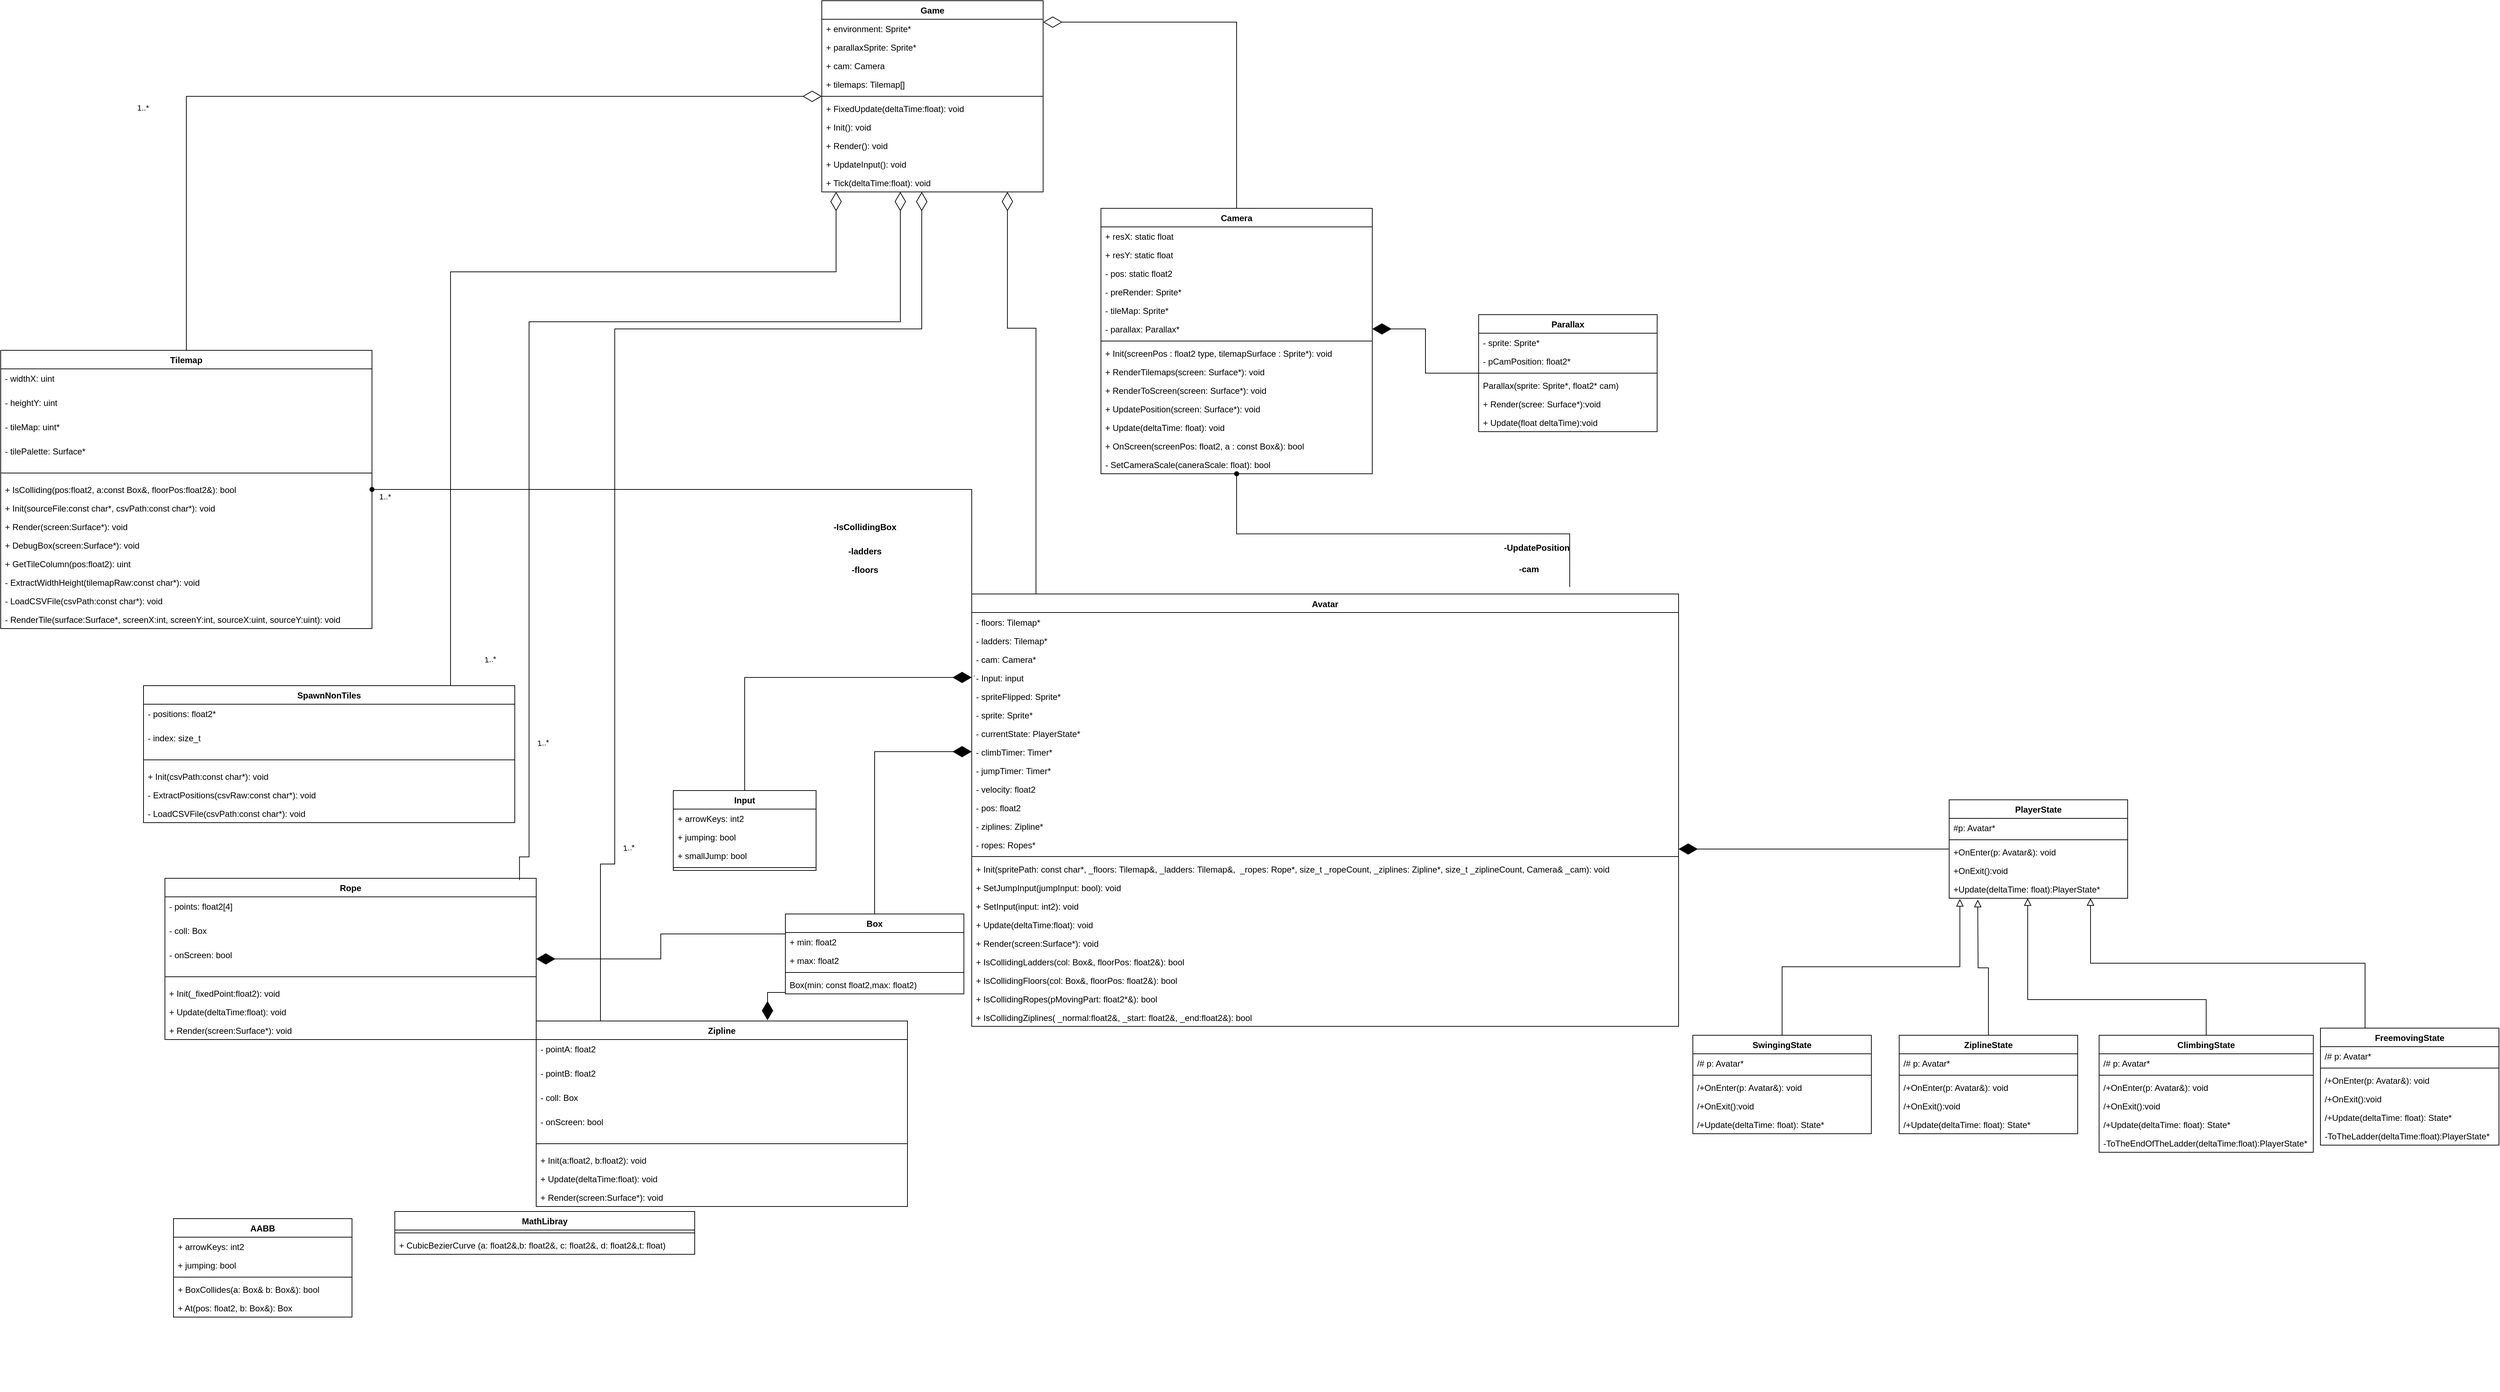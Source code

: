 <mxfile version="22.0.0" type="github">
  <diagram id="C5RBs43oDa-KdzZeNtuy" name="Page-1">
    <mxGraphModel dx="1696" dy="1643" grid="1" gridSize="10" guides="1" tooltips="1" connect="1" arrows="1" fold="1" page="1" pageScale="1" pageWidth="827" pageHeight="1169" math="0" shadow="0">
      <root>
        <mxCell id="WIyWlLk6GJQsqaUBKTNV-0" />
        <mxCell id="WIyWlLk6GJQsqaUBKTNV-1" parent="WIyWlLk6GJQsqaUBKTNV-0" />
        <mxCell id="lK6UsOhh-sy1dXCpU7BD-0" value="&lt;div&gt;Game&lt;/div&gt;&lt;div&gt;&lt;br&gt;&lt;/div&gt;&lt;div&gt;&lt;br&gt;&lt;/div&gt;" style="swimlane;fontStyle=1;align=center;verticalAlign=top;childLayout=stackLayout;horizontal=1;startSize=26;horizontalStack=0;resizeParent=1;resizeParentMax=0;resizeLast=0;collapsible=1;marginBottom=0;whiteSpace=wrap;html=1;" parent="WIyWlLk6GJQsqaUBKTNV-1" vertex="1">
          <mxGeometry x="340" y="-170" width="310" height="268" as="geometry" />
        </mxCell>
        <mxCell id="lK6UsOhh-sy1dXCpU7BD-1" value="+ environment: Sprite*" style="text;strokeColor=none;fillColor=none;align=left;verticalAlign=top;spacingLeft=4;spacingRight=4;overflow=hidden;rotatable=0;points=[[0,0.5],[1,0.5]];portConstraint=eastwest;whiteSpace=wrap;html=1;" parent="lK6UsOhh-sy1dXCpU7BD-0" vertex="1">
          <mxGeometry y="26" width="310" height="26" as="geometry" />
        </mxCell>
        <mxCell id="FDUHzatO5eIfSx9QLwCW-72" value="+ parallaxSprite: Sprite*" style="text;strokeColor=none;fillColor=none;align=left;verticalAlign=top;spacingLeft=4;spacingRight=4;overflow=hidden;rotatable=0;points=[[0,0.5],[1,0.5]];portConstraint=eastwest;whiteSpace=wrap;html=1;" vertex="1" parent="lK6UsOhh-sy1dXCpU7BD-0">
          <mxGeometry y="52" width="310" height="26" as="geometry" />
        </mxCell>
        <mxCell id="FDUHzatO5eIfSx9QLwCW-73" value="+ cam: Camera" style="text;strokeColor=none;fillColor=none;align=left;verticalAlign=top;spacingLeft=4;spacingRight=4;overflow=hidden;rotatable=0;points=[[0,0.5],[1,0.5]];portConstraint=eastwest;whiteSpace=wrap;html=1;" vertex="1" parent="lK6UsOhh-sy1dXCpU7BD-0">
          <mxGeometry y="78" width="310" height="26" as="geometry" />
        </mxCell>
        <mxCell id="FDUHzatO5eIfSx9QLwCW-74" value="+ tilemaps: Tilemap[]" style="text;strokeColor=none;fillColor=none;align=left;verticalAlign=top;spacingLeft=4;spacingRight=4;overflow=hidden;rotatable=0;points=[[0,0.5],[1,0.5]];portConstraint=eastwest;whiteSpace=wrap;html=1;" vertex="1" parent="lK6UsOhh-sy1dXCpU7BD-0">
          <mxGeometry y="104" width="310" height="26" as="geometry" />
        </mxCell>
        <mxCell id="lK6UsOhh-sy1dXCpU7BD-2" value="" style="line;strokeWidth=1;fillColor=none;align=left;verticalAlign=middle;spacingTop=-1;spacingLeft=3;spacingRight=3;rotatable=0;labelPosition=right;points=[];portConstraint=eastwest;strokeColor=inherit;" parent="lK6UsOhh-sy1dXCpU7BD-0" vertex="1">
          <mxGeometry y="130" width="310" height="8" as="geometry" />
        </mxCell>
        <mxCell id="lK6UsOhh-sy1dXCpU7BD-3" value="+ FixedUpdate(deltaTime:float): void" style="text;strokeColor=none;fillColor=none;align=left;verticalAlign=top;spacingLeft=4;spacingRight=4;overflow=hidden;rotatable=0;points=[[0,0.5],[1,0.5]];portConstraint=eastwest;whiteSpace=wrap;html=1;" parent="lK6UsOhh-sy1dXCpU7BD-0" vertex="1">
          <mxGeometry y="138" width="310" height="26" as="geometry" />
        </mxCell>
        <mxCell id="FDUHzatO5eIfSx9QLwCW-68" value="+ Init(): void" style="text;strokeColor=none;fillColor=none;align=left;verticalAlign=top;spacingLeft=4;spacingRight=4;overflow=hidden;rotatable=0;points=[[0,0.5],[1,0.5]];portConstraint=eastwest;whiteSpace=wrap;html=1;" vertex="1" parent="lK6UsOhh-sy1dXCpU7BD-0">
          <mxGeometry y="164" width="310" height="26" as="geometry" />
        </mxCell>
        <mxCell id="FDUHzatO5eIfSx9QLwCW-69" value="+ Render(): void" style="text;strokeColor=none;fillColor=none;align=left;verticalAlign=top;spacingLeft=4;spacingRight=4;overflow=hidden;rotatable=0;points=[[0,0.5],[1,0.5]];portConstraint=eastwest;whiteSpace=wrap;html=1;" vertex="1" parent="lK6UsOhh-sy1dXCpU7BD-0">
          <mxGeometry y="190" width="310" height="26" as="geometry" />
        </mxCell>
        <mxCell id="FDUHzatO5eIfSx9QLwCW-70" value="+ UpdateInput(): void" style="text;strokeColor=none;fillColor=none;align=left;verticalAlign=top;spacingLeft=4;spacingRight=4;overflow=hidden;rotatable=0;points=[[0,0.5],[1,0.5]];portConstraint=eastwest;whiteSpace=wrap;html=1;" vertex="1" parent="lK6UsOhh-sy1dXCpU7BD-0">
          <mxGeometry y="216" width="310" height="26" as="geometry" />
        </mxCell>
        <mxCell id="FDUHzatO5eIfSx9QLwCW-71" value="+ Tick(deltaTime:float): void" style="text;strokeColor=none;fillColor=none;align=left;verticalAlign=top;spacingLeft=4;spacingRight=4;overflow=hidden;rotatable=0;points=[[0,0.5],[1,0.5]];portConstraint=eastwest;whiteSpace=wrap;html=1;" vertex="1" parent="lK6UsOhh-sy1dXCpU7BD-0">
          <mxGeometry y="242" width="310" height="26" as="geometry" />
        </mxCell>
        <mxCell id="lK6UsOhh-sy1dXCpU7BD-21" value="" style="endArrow=none;html=1;rounded=0;align=left;verticalAlign=bottom;endFill=0;labelBackgroundColor=default;endSize=12;startArrow=diamondThin;startFill=0;startSize=24;edgeStyle=orthogonalEdgeStyle;" parent="WIyWlLk6GJQsqaUBKTNV-1" source="lK6UsOhh-sy1dXCpU7BD-0" target="lK6UsOhh-sy1dXCpU7BD-8" edge="1">
          <mxGeometry relative="1" as="geometry">
            <mxPoint x="280" y="330" as="sourcePoint" />
            <mxPoint x="402" y="236" as="targetPoint" />
            <Array as="points">
              <mxPoint x="600" y="289" />
              <mxPoint x="640" y="289" />
            </Array>
          </mxGeometry>
        </mxCell>
        <mxCell id="lK6UsOhh-sy1dXCpU7BD-22" value="" style="endArrow=none;html=1;rounded=0;align=left;verticalAlign=bottom;endFill=0;labelBackgroundColor=default;endSize=12;startArrow=diamondThin;startFill=0;startSize=24;edgeStyle=orthogonalEdgeStyle;" parent="WIyWlLk6GJQsqaUBKTNV-1" source="lK6UsOhh-sy1dXCpU7BD-0" target="lK6UsOhh-sy1dXCpU7BD-171" edge="1">
          <mxGeometry relative="1" as="geometry">
            <mxPoint x="631" y="-70" as="sourcePoint" />
            <mxPoint x="465" y="236" as="targetPoint" />
            <Array as="points">
              <mxPoint x="921" y="-140" />
            </Array>
          </mxGeometry>
        </mxCell>
        <mxCell id="lK6UsOhh-sy1dXCpU7BD-50" style="edgeStyle=orthogonalEdgeStyle;rounded=0;orthogonalLoop=1;jettySize=auto;html=1;endArrow=oval;endFill=1;exitX=0.846;exitY=-0.016;exitDx=0;exitDy=0;exitPerimeter=0;" parent="WIyWlLk6GJQsqaUBKTNV-1" source="lK6UsOhh-sy1dXCpU7BD-8" target="lK6UsOhh-sy1dXCpU7BD-171" edge="1">
          <mxGeometry relative="1" as="geometry">
            <mxPoint x="905.029" y="227.667" as="targetPoint" />
          </mxGeometry>
        </mxCell>
        <mxCell id="lK6UsOhh-sy1dXCpU7BD-51" style="edgeStyle=orthogonalEdgeStyle;rounded=0;orthogonalLoop=1;jettySize=auto;html=1;exitX=0;exitY=0;exitDx=0;exitDy=0;endArrow=oval;endFill=1;" parent="WIyWlLk6GJQsqaUBKTNV-1" source="lK6UsOhh-sy1dXCpU7BD-8" target="lK6UsOhh-sy1dXCpU7BD-4" edge="1">
          <mxGeometry relative="1" as="geometry" />
        </mxCell>
        <mxCell id="lK6UsOhh-sy1dXCpU7BD-86" value="" style="group" parent="WIyWlLk6GJQsqaUBKTNV-1" vertex="1" connectable="0">
          <mxGeometry x="-810" y="320" width="872" height="889" as="geometry" />
        </mxCell>
        <mxCell id="lK6UsOhh-sy1dXCpU7BD-4" value="&lt;div&gt;Tilemap&lt;/div&gt;&lt;div&gt;&lt;br&gt;&lt;/div&gt;&lt;div&gt;&lt;br&gt;&lt;/div&gt;&lt;div&gt;&lt;br&gt;&lt;/div&gt;" style="swimlane;fontStyle=1;align=center;verticalAlign=top;childLayout=stackLayout;horizontal=1;startSize=26;horizontalStack=0;resizeParent=1;resizeParentMax=0;resizeLast=0;collapsible=1;marginBottom=0;whiteSpace=wrap;html=1;rounded=0;" parent="lK6UsOhh-sy1dXCpU7BD-86" vertex="1">
          <mxGeometry width="520" height="390" as="geometry" />
        </mxCell>
        <mxCell id="lK6UsOhh-sy1dXCpU7BD-5" value="&lt;div&gt;- widthX: uint&lt;/div&gt;" style="text;strokeColor=none;fillColor=none;align=left;verticalAlign=top;spacingLeft=4;spacingRight=4;overflow=hidden;rotatable=0;points=[[0,0.5],[1,0.5]];portConstraint=eastwest;whiteSpace=wrap;html=1;" parent="lK6UsOhh-sy1dXCpU7BD-4" vertex="1">
          <mxGeometry y="26" width="520" height="34" as="geometry" />
        </mxCell>
        <mxCell id="lK6UsOhh-sy1dXCpU7BD-30" value="&lt;div&gt;- heightY: uint&lt;/div&gt;" style="text;strokeColor=none;fillColor=none;align=left;verticalAlign=top;spacingLeft=4;spacingRight=4;overflow=hidden;rotatable=0;points=[[0,0.5],[1,0.5]];portConstraint=eastwest;whiteSpace=wrap;html=1;" parent="lK6UsOhh-sy1dXCpU7BD-4" vertex="1">
          <mxGeometry y="60" width="520" height="34" as="geometry" />
        </mxCell>
        <mxCell id="lK6UsOhh-sy1dXCpU7BD-31" value="&lt;div&gt;- tileMap: uint*&lt;/div&gt;" style="text;strokeColor=none;fillColor=none;align=left;verticalAlign=top;spacingLeft=4;spacingRight=4;overflow=hidden;rotatable=0;points=[[0,0.5],[1,0.5]];portConstraint=eastwest;whiteSpace=wrap;html=1;" parent="lK6UsOhh-sy1dXCpU7BD-4" vertex="1">
          <mxGeometry y="94" width="520" height="34" as="geometry" />
        </mxCell>
        <mxCell id="lK6UsOhh-sy1dXCpU7BD-32" value="&lt;div&gt;- tilePalette: Surface*&lt;/div&gt;" style="text;strokeColor=none;fillColor=none;align=left;verticalAlign=top;spacingLeft=4;spacingRight=4;overflow=hidden;rotatable=0;points=[[0,0.5],[1,0.5]];portConstraint=eastwest;whiteSpace=wrap;html=1;" parent="lK6UsOhh-sy1dXCpU7BD-4" vertex="1">
          <mxGeometry y="128" width="520" height="34" as="geometry" />
        </mxCell>
        <mxCell id="lK6UsOhh-sy1dXCpU7BD-6" value="" style="line;strokeWidth=1;fillColor=none;align=left;verticalAlign=middle;spacingTop=-1;spacingLeft=3;spacingRight=3;rotatable=0;labelPosition=right;points=[];portConstraint=eastwest;strokeColor=inherit;" parent="lK6UsOhh-sy1dXCpU7BD-4" vertex="1">
          <mxGeometry y="162" width="520" height="20" as="geometry" />
        </mxCell>
        <mxCell id="lK6UsOhh-sy1dXCpU7BD-39" value="+ IsColliding(pos:float2, a:const Box&amp;amp;, floorPos:float2&amp;amp;): bool" style="text;strokeColor=none;fillColor=none;align=left;verticalAlign=top;spacingLeft=4;spacingRight=4;overflow=hidden;rotatable=0;points=[[0,0.5],[1,0.5]];portConstraint=eastwest;whiteSpace=wrap;html=1;" parent="lK6UsOhh-sy1dXCpU7BD-4" vertex="1">
          <mxGeometry y="182" width="520" height="26" as="geometry" />
        </mxCell>
        <mxCell id="lK6UsOhh-sy1dXCpU7BD-40" value="+ Init(sourceFile:const char*, csvPath:const char*): void" style="text;strokeColor=none;fillColor=none;align=left;verticalAlign=top;spacingLeft=4;spacingRight=4;overflow=hidden;rotatable=0;points=[[0,0.5],[1,0.5]];portConstraint=eastwest;whiteSpace=wrap;html=1;" parent="lK6UsOhh-sy1dXCpU7BD-4" vertex="1">
          <mxGeometry y="208" width="520" height="26" as="geometry" />
        </mxCell>
        <mxCell id="lK6UsOhh-sy1dXCpU7BD-41" value="+ Render(screen:Surface*): void" style="text;strokeColor=none;fillColor=none;align=left;verticalAlign=top;spacingLeft=4;spacingRight=4;overflow=hidden;rotatable=0;points=[[0,0.5],[1,0.5]];portConstraint=eastwest;whiteSpace=wrap;html=1;" parent="lK6UsOhh-sy1dXCpU7BD-4" vertex="1">
          <mxGeometry y="234" width="520" height="26" as="geometry" />
        </mxCell>
        <mxCell id="lK6UsOhh-sy1dXCpU7BD-42" value="+ DebugBox(screen:Surface*): void" style="text;strokeColor=none;fillColor=none;align=left;verticalAlign=top;spacingLeft=4;spacingRight=4;overflow=hidden;rotatable=0;points=[[0,0.5],[1,0.5]];portConstraint=eastwest;whiteSpace=wrap;html=1;" parent="lK6UsOhh-sy1dXCpU7BD-4" vertex="1">
          <mxGeometry y="260" width="520" height="26" as="geometry" />
        </mxCell>
        <mxCell id="lK6UsOhh-sy1dXCpU7BD-43" value="+ GetTileColumn(pos:float2): uint" style="text;strokeColor=none;fillColor=none;align=left;verticalAlign=top;spacingLeft=4;spacingRight=4;overflow=hidden;rotatable=0;points=[[0,0.5],[1,0.5]];portConstraint=eastwest;whiteSpace=wrap;html=1;" parent="lK6UsOhh-sy1dXCpU7BD-4" vertex="1">
          <mxGeometry y="286" width="520" height="26" as="geometry" />
        </mxCell>
        <mxCell id="lK6UsOhh-sy1dXCpU7BD-59" value="- ExtractWidthHeight(tilemapRaw:const char*): void" style="text;strokeColor=none;fillColor=none;align=left;verticalAlign=top;spacingLeft=4;spacingRight=4;overflow=hidden;rotatable=0;points=[[0,0.5],[1,0.5]];portConstraint=eastwest;whiteSpace=wrap;html=1;" parent="lK6UsOhh-sy1dXCpU7BD-4" vertex="1">
          <mxGeometry y="312" width="520" height="26" as="geometry" />
        </mxCell>
        <mxCell id="lK6UsOhh-sy1dXCpU7BD-60" value="- LoadCSVFile(csvPath:const char*): void" style="text;strokeColor=none;fillColor=none;align=left;verticalAlign=top;spacingLeft=4;spacingRight=4;overflow=hidden;rotatable=0;points=[[0,0.5],[1,0.5]];portConstraint=eastwest;whiteSpace=wrap;html=1;" parent="lK6UsOhh-sy1dXCpU7BD-4" vertex="1">
          <mxGeometry y="338" width="520" height="26" as="geometry" />
        </mxCell>
        <mxCell id="lK6UsOhh-sy1dXCpU7BD-61" value="- RenderTile(surface:Surface*, screenX:int, screenY:int, sourceX:uint, sourceY:uint): void" style="text;strokeColor=none;fillColor=none;align=left;verticalAlign=top;spacingLeft=4;spacingRight=4;overflow=hidden;rotatable=0;points=[[0,0.5],[1,0.5]];portConstraint=eastwest;whiteSpace=wrap;html=1;" parent="lK6UsOhh-sy1dXCpU7BD-4" vertex="1">
          <mxGeometry y="364" width="520" height="26" as="geometry" />
        </mxCell>
        <mxCell id="bthDSh3SbVtGF8bWJhGf-136" value="" style="group" parent="lK6UsOhh-sy1dXCpU7BD-86" vertex="1" connectable="0">
          <mxGeometry x="540.003" y="1190.0" width="431.997" height="259.0" as="geometry" />
        </mxCell>
        <mxCell id="bthDSh3SbVtGF8bWJhGf-137" value="&lt;div&gt;MathLibray&lt;/div&gt;&lt;div&gt;&lt;br&gt;&lt;/div&gt;" style="swimlane;fontStyle=1;align=center;verticalAlign=top;childLayout=stackLayout;horizontal=1;startSize=26;horizontalStack=0;resizeParent=1;resizeParentMax=0;resizeLast=0;collapsible=1;marginBottom=0;whiteSpace=wrap;html=1;" parent="bthDSh3SbVtGF8bWJhGf-136" vertex="1">
          <mxGeometry x="11.997" y="17.0" width="420" height="60" as="geometry" />
        </mxCell>
        <mxCell id="bthDSh3SbVtGF8bWJhGf-141" value="" style="line;strokeWidth=1;fillColor=none;align=left;verticalAlign=middle;spacingTop=-1;spacingLeft=3;spacingRight=3;rotatable=0;labelPosition=right;points=[];portConstraint=eastwest;strokeColor=inherit;" parent="bthDSh3SbVtGF8bWJhGf-137" vertex="1">
          <mxGeometry y="26" width="420" height="8" as="geometry" />
        </mxCell>
        <mxCell id="bthDSh3SbVtGF8bWJhGf-139" value="+ CubicBezierCurve (a: float2&amp;amp;,b: float2&amp;amp;, c: float2&amp;amp;, d: float2&amp;amp;,t: float)" style="text;strokeColor=none;fillColor=none;align=left;verticalAlign=top;spacingLeft=4;spacingRight=4;overflow=hidden;rotatable=0;points=[[0,0.5],[1,0.5]];portConstraint=eastwest;whiteSpace=wrap;html=1;" parent="bthDSh3SbVtGF8bWJhGf-137" vertex="1">
          <mxGeometry y="34" width="420" height="26" as="geometry" />
        </mxCell>
        <mxCell id="ym0Vxv3wcFo23iq83Tu3-13" value="SpawnNonTiles" style="swimlane;fontStyle=1;align=center;verticalAlign=top;childLayout=stackLayout;horizontal=1;startSize=26;horizontalStack=0;resizeParent=1;resizeParentMax=0;resizeLast=0;collapsible=1;marginBottom=0;whiteSpace=wrap;html=1;rounded=0;" parent="lK6UsOhh-sy1dXCpU7BD-86" vertex="1">
          <mxGeometry x="200" y="470" width="520" height="192" as="geometry" />
        </mxCell>
        <mxCell id="ym0Vxv3wcFo23iq83Tu3-16" value="&lt;div&gt;- positions: float2*&lt;br&gt;&lt;/div&gt;" style="text;strokeColor=none;fillColor=none;align=left;verticalAlign=top;spacingLeft=4;spacingRight=4;overflow=hidden;rotatable=0;points=[[0,0.5],[1,0.5]];portConstraint=eastwest;whiteSpace=wrap;html=1;" parent="ym0Vxv3wcFo23iq83Tu3-13" vertex="1">
          <mxGeometry y="26" width="520" height="34" as="geometry" />
        </mxCell>
        <mxCell id="ym0Vxv3wcFo23iq83Tu3-17" value="&lt;div&gt;- index: size_t&lt;/div&gt;" style="text;strokeColor=none;fillColor=none;align=left;verticalAlign=top;spacingLeft=4;spacingRight=4;overflow=hidden;rotatable=0;points=[[0,0.5],[1,0.5]];portConstraint=eastwest;whiteSpace=wrap;html=1;" parent="ym0Vxv3wcFo23iq83Tu3-13" vertex="1">
          <mxGeometry y="60" width="520" height="34" as="geometry" />
        </mxCell>
        <mxCell id="ym0Vxv3wcFo23iq83Tu3-18" value="" style="line;strokeWidth=1;fillColor=none;align=left;verticalAlign=middle;spacingTop=-1;spacingLeft=3;spacingRight=3;rotatable=0;labelPosition=right;points=[];portConstraint=eastwest;strokeColor=inherit;" parent="ym0Vxv3wcFo23iq83Tu3-13" vertex="1">
          <mxGeometry y="94" width="520" height="20" as="geometry" />
        </mxCell>
        <mxCell id="ym0Vxv3wcFo23iq83Tu3-20" value="+ Init(csvPath:const char*): void" style="text;strokeColor=none;fillColor=none;align=left;verticalAlign=top;spacingLeft=4;spacingRight=4;overflow=hidden;rotatable=0;points=[[0,0.5],[1,0.5]];portConstraint=eastwest;whiteSpace=wrap;html=1;" parent="ym0Vxv3wcFo23iq83Tu3-13" vertex="1">
          <mxGeometry y="114" width="520" height="26" as="geometry" />
        </mxCell>
        <mxCell id="ym0Vxv3wcFo23iq83Tu3-24" value="- ExtractPositions(csvRaw:const char*): void" style="text;strokeColor=none;fillColor=none;align=left;verticalAlign=top;spacingLeft=4;spacingRight=4;overflow=hidden;rotatable=0;points=[[0,0.5],[1,0.5]];portConstraint=eastwest;whiteSpace=wrap;html=1;" parent="ym0Vxv3wcFo23iq83Tu3-13" vertex="1">
          <mxGeometry y="140" width="520" height="26" as="geometry" />
        </mxCell>
        <mxCell id="ym0Vxv3wcFo23iq83Tu3-25" value="- LoadCSVFile(csvPath:const char*): void" style="text;strokeColor=none;fillColor=none;align=left;verticalAlign=top;spacingLeft=4;spacingRight=4;overflow=hidden;rotatable=0;points=[[0,0.5],[1,0.5]];portConstraint=eastwest;whiteSpace=wrap;html=1;" parent="ym0Vxv3wcFo23iq83Tu3-13" vertex="1">
          <mxGeometry y="166" width="520" height="26" as="geometry" />
        </mxCell>
        <mxCell id="FDUHzatO5eIfSx9QLwCW-2" value="Rope" style="swimlane;fontStyle=1;align=center;verticalAlign=top;childLayout=stackLayout;horizontal=1;startSize=26;horizontalStack=0;resizeParent=1;resizeParentMax=0;resizeLast=0;collapsible=1;marginBottom=0;whiteSpace=wrap;html=1;rounded=0;" vertex="1" parent="lK6UsOhh-sy1dXCpU7BD-86">
          <mxGeometry x="230" y="740" width="520" height="226" as="geometry" />
        </mxCell>
        <mxCell id="FDUHzatO5eIfSx9QLwCW-3" value="&lt;div&gt;- points: float2[4]&lt;br&gt;&lt;/div&gt;" style="text;strokeColor=none;fillColor=none;align=left;verticalAlign=top;spacingLeft=4;spacingRight=4;overflow=hidden;rotatable=0;points=[[0,0.5],[1,0.5]];portConstraint=eastwest;whiteSpace=wrap;html=1;" vertex="1" parent="FDUHzatO5eIfSx9QLwCW-2">
          <mxGeometry y="26" width="520" height="34" as="geometry" />
        </mxCell>
        <mxCell id="FDUHzatO5eIfSx9QLwCW-4" value="&lt;div&gt;- coll: Box&lt;br&gt;&lt;/div&gt;" style="text;strokeColor=none;fillColor=none;align=left;verticalAlign=top;spacingLeft=4;spacingRight=4;overflow=hidden;rotatable=0;points=[[0,0.5],[1,0.5]];portConstraint=eastwest;whiteSpace=wrap;html=1;" vertex="1" parent="FDUHzatO5eIfSx9QLwCW-2">
          <mxGeometry y="60" width="520" height="34" as="geometry" />
        </mxCell>
        <mxCell id="FDUHzatO5eIfSx9QLwCW-12" value="&lt;div&gt;- onScreen: bool&lt;br&gt;&lt;/div&gt;" style="text;strokeColor=none;fillColor=none;align=left;verticalAlign=top;spacingLeft=4;spacingRight=4;overflow=hidden;rotatable=0;points=[[0,0.5],[1,0.5]];portConstraint=eastwest;whiteSpace=wrap;html=1;" vertex="1" parent="FDUHzatO5eIfSx9QLwCW-2">
          <mxGeometry y="94" width="520" height="34" as="geometry" />
        </mxCell>
        <mxCell id="FDUHzatO5eIfSx9QLwCW-5" value="" style="line;strokeWidth=1;fillColor=none;align=left;verticalAlign=middle;spacingTop=-1;spacingLeft=3;spacingRight=3;rotatable=0;labelPosition=right;points=[];portConstraint=eastwest;strokeColor=inherit;" vertex="1" parent="FDUHzatO5eIfSx9QLwCW-2">
          <mxGeometry y="128" width="520" height="20" as="geometry" />
        </mxCell>
        <mxCell id="FDUHzatO5eIfSx9QLwCW-6" value="+ Init(_fixedPoint:float2): void" style="text;strokeColor=none;fillColor=none;align=left;verticalAlign=top;spacingLeft=4;spacingRight=4;overflow=hidden;rotatable=0;points=[[0,0.5],[1,0.5]];portConstraint=eastwest;whiteSpace=wrap;html=1;" vertex="1" parent="FDUHzatO5eIfSx9QLwCW-2">
          <mxGeometry y="148" width="520" height="26" as="geometry" />
        </mxCell>
        <mxCell id="FDUHzatO5eIfSx9QLwCW-10" value="+ Update(deltaTime:float): void" style="text;strokeColor=none;fillColor=none;align=left;verticalAlign=top;spacingLeft=4;spacingRight=4;overflow=hidden;rotatable=0;points=[[0,0.5],[1,0.5]];portConstraint=eastwest;whiteSpace=wrap;html=1;" vertex="1" parent="FDUHzatO5eIfSx9QLwCW-2">
          <mxGeometry y="174" width="520" height="26" as="geometry" />
        </mxCell>
        <mxCell id="FDUHzatO5eIfSx9QLwCW-11" value="+ Render(screen:Surface*): void" style="text;strokeColor=none;fillColor=none;align=left;verticalAlign=top;spacingLeft=4;spacingRight=4;overflow=hidden;rotatable=0;points=[[0,0.5],[1,0.5]];portConstraint=eastwest;whiteSpace=wrap;html=1;" vertex="1" parent="FDUHzatO5eIfSx9QLwCW-2">
          <mxGeometry y="200" width="520" height="26" as="geometry" />
        </mxCell>
        <mxCell id="lK6UsOhh-sy1dXCpU7BD-87" value="" style="group" parent="WIyWlLk6GJQsqaUBKTNV-1" vertex="1" connectable="0">
          <mxGeometry x="360" y="560" width="1180.003" height="989" as="geometry" />
        </mxCell>
        <mxCell id="lK6UsOhh-sy1dXCpU7BD-72" value="-ladders" style="text;align=center;fontStyle=1;verticalAlign=middle;spacingLeft=3;spacingRight=3;strokeColor=none;rotatable=0;points=[[0,0.5],[1,0.5]];portConstraint=eastwest;html=1;" parent="lK6UsOhh-sy1dXCpU7BD-87" vertex="1">
          <mxGeometry y="29" width="80" height="26" as="geometry" />
        </mxCell>
        <mxCell id="lK6UsOhh-sy1dXCpU7BD-73" value="-floors" style="text;align=center;fontStyle=1;verticalAlign=middle;spacingLeft=3;spacingRight=3;strokeColor=none;rotatable=0;points=[[0,0.5],[1,0.5]];portConstraint=eastwest;html=1;" parent="lK6UsOhh-sy1dXCpU7BD-87" vertex="1">
          <mxGeometry y="55" width="80" height="26" as="geometry" />
        </mxCell>
        <mxCell id="lK6UsOhh-sy1dXCpU7BD-75" value="-IsCollidingBox" style="text;align=center;fontStyle=1;verticalAlign=middle;spacingLeft=3;spacingRight=3;strokeColor=none;rotatable=0;points=[[0,0.5],[1,0.5]];portConstraint=eastwest;html=1;" parent="lK6UsOhh-sy1dXCpU7BD-87" vertex="1">
          <mxGeometry y="-5" width="80" height="26" as="geometry" />
        </mxCell>
        <mxCell id="lK6UsOhh-sy1dXCpU7BD-85" value="" style="group" parent="lK6UsOhh-sy1dXCpU7BD-87" vertex="1" connectable="0">
          <mxGeometry x="209.003" y="93.0" width="971" height="545.0" as="geometry" />
        </mxCell>
        <mxCell id="lK6UsOhh-sy1dXCpU7BD-8" value="&lt;div&gt;Avatar&lt;/div&gt;&lt;div&gt;&lt;br&gt;&lt;/div&gt;" style="swimlane;fontStyle=1;align=center;verticalAlign=top;childLayout=stackLayout;horizontal=1;startSize=26;horizontalStack=0;resizeParent=1;resizeParentMax=0;resizeLast=0;collapsible=1;marginBottom=0;whiteSpace=wrap;html=1;" parent="lK6UsOhh-sy1dXCpU7BD-85" vertex="1">
          <mxGeometry x="-19" y="8.5" width="990" height="606" as="geometry" />
        </mxCell>
        <mxCell id="lK6UsOhh-sy1dXCpU7BD-9" value="- floors: Tilemap*" style="text;strokeColor=none;fillColor=none;align=left;verticalAlign=top;spacingLeft=4;spacingRight=4;overflow=hidden;rotatable=0;points=[[0,0.5],[1,0.5]];portConstraint=eastwest;whiteSpace=wrap;html=1;" parent="lK6UsOhh-sy1dXCpU7BD-8" vertex="1">
          <mxGeometry y="26" width="990" height="26" as="geometry" />
        </mxCell>
        <mxCell id="lK6UsOhh-sy1dXCpU7BD-88" value="- ladders: Tilemap*" style="text;strokeColor=none;fillColor=none;align=left;verticalAlign=top;spacingLeft=4;spacingRight=4;overflow=hidden;rotatable=0;points=[[0,0.5],[1,0.5]];portConstraint=eastwest;whiteSpace=wrap;html=1;" parent="lK6UsOhh-sy1dXCpU7BD-8" vertex="1">
          <mxGeometry y="52" width="990" height="26" as="geometry" />
        </mxCell>
        <mxCell id="lK6UsOhh-sy1dXCpU7BD-26" value="- cam: Camera*" style="text;strokeColor=none;fillColor=none;align=left;verticalAlign=top;spacingLeft=4;spacingRight=4;overflow=hidden;rotatable=0;points=[[0,0.5],[1,0.5]];portConstraint=eastwest;whiteSpace=wrap;html=1;" parent="lK6UsOhh-sy1dXCpU7BD-8" vertex="1">
          <mxGeometry y="78" width="990" height="26" as="geometry" />
        </mxCell>
        <mxCell id="bthDSh3SbVtGF8bWJhGf-65" value="- Input: input" style="text;strokeColor=none;fillColor=none;align=left;verticalAlign=top;spacingLeft=4;spacingRight=4;overflow=hidden;rotatable=0;points=[[0,0.5],[1,0.5]];portConstraint=eastwest;whiteSpace=wrap;html=1;" parent="lK6UsOhh-sy1dXCpU7BD-8" vertex="1">
          <mxGeometry y="104" width="990" height="26" as="geometry" />
        </mxCell>
        <mxCell id="ym0Vxv3wcFo23iq83Tu3-3" value="- spriteFlipped: Sprite*" style="text;strokeColor=none;fillColor=none;align=left;verticalAlign=top;spacingLeft=4;spacingRight=4;overflow=hidden;rotatable=0;points=[[0,0.5],[1,0.5]];portConstraint=eastwest;whiteSpace=wrap;html=1;" parent="lK6UsOhh-sy1dXCpU7BD-8" vertex="1">
          <mxGeometry y="130" width="990" height="26" as="geometry" />
        </mxCell>
        <mxCell id="ym0Vxv3wcFo23iq83Tu3-4" value="- sprite: Sprite*" style="text;strokeColor=none;fillColor=none;align=left;verticalAlign=top;spacingLeft=4;spacingRight=4;overflow=hidden;rotatable=0;points=[[0,0.5],[1,0.5]];portConstraint=eastwest;whiteSpace=wrap;html=1;" parent="lK6UsOhh-sy1dXCpU7BD-8" vertex="1">
          <mxGeometry y="156" width="990" height="26" as="geometry" />
        </mxCell>
        <mxCell id="ym0Vxv3wcFo23iq83Tu3-5" value="- currentState: PlayerState*" style="text;strokeColor=none;fillColor=none;align=left;verticalAlign=top;spacingLeft=4;spacingRight=4;overflow=hidden;rotatable=0;points=[[0,0.5],[1,0.5]];portConstraint=eastwest;whiteSpace=wrap;html=1;" parent="lK6UsOhh-sy1dXCpU7BD-8" vertex="1">
          <mxGeometry y="182" width="990" height="26" as="geometry" />
        </mxCell>
        <mxCell id="ym0Vxv3wcFo23iq83Tu3-6" value="- climbTimer: Timer*" style="text;strokeColor=none;fillColor=none;align=left;verticalAlign=top;spacingLeft=4;spacingRight=4;overflow=hidden;rotatable=0;points=[[0,0.5],[1,0.5]];portConstraint=eastwest;whiteSpace=wrap;html=1;" parent="lK6UsOhh-sy1dXCpU7BD-8" vertex="1">
          <mxGeometry y="208" width="990" height="26" as="geometry" />
        </mxCell>
        <mxCell id="ym0Vxv3wcFo23iq83Tu3-7" value="- jumpTimer: Timer*" style="text;strokeColor=none;fillColor=none;align=left;verticalAlign=top;spacingLeft=4;spacingRight=4;overflow=hidden;rotatable=0;points=[[0,0.5],[1,0.5]];portConstraint=eastwest;whiteSpace=wrap;html=1;" parent="lK6UsOhh-sy1dXCpU7BD-8" vertex="1">
          <mxGeometry y="234" width="990" height="26" as="geometry" />
        </mxCell>
        <mxCell id="ym0Vxv3wcFo23iq83Tu3-9" value="- velocity: float2" style="text;strokeColor=none;fillColor=none;align=left;verticalAlign=top;spacingLeft=4;spacingRight=4;overflow=hidden;rotatable=0;points=[[0,0.5],[1,0.5]];portConstraint=eastwest;whiteSpace=wrap;html=1;" parent="lK6UsOhh-sy1dXCpU7BD-8" vertex="1">
          <mxGeometry y="260" width="990" height="26" as="geometry" />
        </mxCell>
        <mxCell id="ym0Vxv3wcFo23iq83Tu3-10" value="- pos: float2" style="text;strokeColor=none;fillColor=none;align=left;verticalAlign=top;spacingLeft=4;spacingRight=4;overflow=hidden;rotatable=0;points=[[0,0.5],[1,0.5]];portConstraint=eastwest;whiteSpace=wrap;html=1;" parent="lK6UsOhh-sy1dXCpU7BD-8" vertex="1">
          <mxGeometry y="286" width="990" height="26" as="geometry" />
        </mxCell>
        <mxCell id="ym0Vxv3wcFo23iq83Tu3-11" value="- ziplines: Zipline*" style="text;strokeColor=none;fillColor=none;align=left;verticalAlign=top;spacingLeft=4;spacingRight=4;overflow=hidden;rotatable=0;points=[[0,0.5],[1,0.5]];portConstraint=eastwest;whiteSpace=wrap;html=1;" parent="lK6UsOhh-sy1dXCpU7BD-8" vertex="1">
          <mxGeometry y="312" width="990" height="26" as="geometry" />
        </mxCell>
        <mxCell id="ym0Vxv3wcFo23iq83Tu3-12" value="- ropes: Ropes*" style="text;strokeColor=none;fillColor=none;align=left;verticalAlign=top;spacingLeft=4;spacingRight=4;overflow=hidden;rotatable=0;points=[[0,0.5],[1,0.5]];portConstraint=eastwest;whiteSpace=wrap;html=1;" parent="lK6UsOhh-sy1dXCpU7BD-8" vertex="1">
          <mxGeometry y="338" width="990" height="26" as="geometry" />
        </mxCell>
        <mxCell id="lK6UsOhh-sy1dXCpU7BD-10" value="" style="line;strokeWidth=1;fillColor=none;align=left;verticalAlign=middle;spacingTop=-1;spacingLeft=3;spacingRight=3;rotatable=0;labelPosition=right;points=[];portConstraint=eastwest;strokeColor=inherit;" parent="lK6UsOhh-sy1dXCpU7BD-8" vertex="1">
          <mxGeometry y="364" width="990" height="8" as="geometry" />
        </mxCell>
        <mxCell id="FDUHzatO5eIfSx9QLwCW-62" value="+ Init(spritePath: const char*, _floors: Tilemap&amp;amp;, _ladders: Tilemap&amp;amp;,&amp;nbsp; _ropes: Rope*, size_t _ropeCount, _ziplines: Zipline*, size_t _ziplineCount, Camera&amp;amp; _cam): void" style="text;strokeColor=none;fillColor=none;align=left;verticalAlign=top;spacingLeft=4;spacingRight=4;overflow=hidden;rotatable=0;points=[[0,0.5],[1,0.5]];portConstraint=eastwest;whiteSpace=wrap;html=1;" vertex="1" parent="lK6UsOhh-sy1dXCpU7BD-8">
          <mxGeometry y="372" width="990" height="26" as="geometry" />
        </mxCell>
        <mxCell id="lK6UsOhh-sy1dXCpU7BD-58" value="+ SetJumpInput(jumpInput: bool): void" style="text;strokeColor=none;fillColor=none;align=left;verticalAlign=top;spacingLeft=4;spacingRight=4;overflow=hidden;rotatable=0;points=[[0,0.5],[1,0.5]];portConstraint=eastwest;whiteSpace=wrap;html=1;" parent="lK6UsOhh-sy1dXCpU7BD-8" vertex="1">
          <mxGeometry y="398" width="990" height="26" as="geometry" />
        </mxCell>
        <mxCell id="FDUHzatO5eIfSx9QLwCW-63" value="+ SetInput(input: int2): void" style="text;strokeColor=none;fillColor=none;align=left;verticalAlign=top;spacingLeft=4;spacingRight=4;overflow=hidden;rotatable=0;points=[[0,0.5],[1,0.5]];portConstraint=eastwest;whiteSpace=wrap;html=1;" vertex="1" parent="lK6UsOhh-sy1dXCpU7BD-8">
          <mxGeometry y="424" width="990" height="26" as="geometry" />
        </mxCell>
        <mxCell id="lK6UsOhh-sy1dXCpU7BD-57" value="+ Update(deltaTime:float): void" style="text;strokeColor=none;fillColor=none;align=left;verticalAlign=top;spacingLeft=4;spacingRight=4;overflow=hidden;rotatable=0;points=[[0,0.5],[1,0.5]];portConstraint=eastwest;whiteSpace=wrap;html=1;" parent="lK6UsOhh-sy1dXCpU7BD-8" vertex="1">
          <mxGeometry y="450" width="990" height="26" as="geometry" />
        </mxCell>
        <mxCell id="bthDSh3SbVtGF8bWJhGf-64" value="+ Render(screen:Surface*): void" style="text;strokeColor=none;fillColor=none;align=left;verticalAlign=top;spacingLeft=4;spacingRight=4;overflow=hidden;rotatable=0;points=[[0,0.5],[1,0.5]];portConstraint=eastwest;whiteSpace=wrap;html=1;" parent="lK6UsOhh-sy1dXCpU7BD-8" vertex="1">
          <mxGeometry y="476" width="990" height="26" as="geometry" />
        </mxCell>
        <mxCell id="FDUHzatO5eIfSx9QLwCW-64" value="+ IsCollidingLadders(col: Box&amp;amp;, floorPos: float2&amp;amp;): bool" style="text;strokeColor=none;fillColor=none;align=left;verticalAlign=top;spacingLeft=4;spacingRight=4;overflow=hidden;rotatable=0;points=[[0,0.5],[1,0.5]];portConstraint=eastwest;whiteSpace=wrap;html=1;" vertex="1" parent="lK6UsOhh-sy1dXCpU7BD-8">
          <mxGeometry y="502" width="990" height="26" as="geometry" />
        </mxCell>
        <mxCell id="FDUHzatO5eIfSx9QLwCW-65" value="+ IsCollidingFloors(col: Box&amp;amp;, floorPos: float2&amp;amp;): bool" style="text;strokeColor=none;fillColor=none;align=left;verticalAlign=top;spacingLeft=4;spacingRight=4;overflow=hidden;rotatable=0;points=[[0,0.5],[1,0.5]];portConstraint=eastwest;whiteSpace=wrap;html=1;" vertex="1" parent="lK6UsOhh-sy1dXCpU7BD-8">
          <mxGeometry y="528" width="990" height="26" as="geometry" />
        </mxCell>
        <mxCell id="FDUHzatO5eIfSx9QLwCW-66" value="+ IsCollidingRopes(pMovingPart: float2*&amp;amp;): bool" style="text;strokeColor=none;fillColor=none;align=left;verticalAlign=top;spacingLeft=4;spacingRight=4;overflow=hidden;rotatable=0;points=[[0,0.5],[1,0.5]];portConstraint=eastwest;whiteSpace=wrap;html=1;" vertex="1" parent="lK6UsOhh-sy1dXCpU7BD-8">
          <mxGeometry y="554" width="990" height="26" as="geometry" />
        </mxCell>
        <mxCell id="FDUHzatO5eIfSx9QLwCW-67" value="+ IsCollidingZiplines( _normal:float2&amp;amp;, _start: float2&amp;amp;, _end:float2&amp;amp;): bool" style="text;strokeColor=none;fillColor=none;align=left;verticalAlign=top;spacingLeft=4;spacingRight=4;overflow=hidden;rotatable=0;points=[[0,0.5],[1,0.5]];portConstraint=eastwest;whiteSpace=wrap;html=1;" vertex="1" parent="lK6UsOhh-sy1dXCpU7BD-8">
          <mxGeometry y="580" width="990" height="26" as="geometry" />
        </mxCell>
        <mxCell id="bthDSh3SbVtGF8bWJhGf-85" value="" style="group" parent="lK6UsOhh-sy1dXCpU7BD-87" vertex="1" connectable="0">
          <mxGeometry x="-239.997" y="360.0" width="211.997" height="259.0" as="geometry" />
        </mxCell>
        <mxCell id="bthDSh3SbVtGF8bWJhGf-86" value="&lt;div&gt;Input&lt;/div&gt;&lt;div&gt;&lt;br&gt;&lt;/div&gt;" style="swimlane;fontStyle=1;align=center;verticalAlign=top;childLayout=stackLayout;horizontal=1;startSize=26;horizontalStack=0;resizeParent=1;resizeParentMax=0;resizeLast=0;collapsible=1;marginBottom=0;whiteSpace=wrap;html=1;" parent="bthDSh3SbVtGF8bWJhGf-85" vertex="1">
          <mxGeometry x="11.997" y="17.0" width="200" height="112" as="geometry" />
        </mxCell>
        <mxCell id="bthDSh3SbVtGF8bWJhGf-87" value="+ arrowKeys: int2" style="text;strokeColor=none;fillColor=none;align=left;verticalAlign=top;spacingLeft=4;spacingRight=4;overflow=hidden;rotatable=0;points=[[0,0.5],[1,0.5]];portConstraint=eastwest;whiteSpace=wrap;html=1;" parent="bthDSh3SbVtGF8bWJhGf-86" vertex="1">
          <mxGeometry y="26" width="200" height="26" as="geometry" />
        </mxCell>
        <mxCell id="bthDSh3SbVtGF8bWJhGf-99" value="+ jumping: bool" style="text;strokeColor=none;fillColor=none;align=left;verticalAlign=top;spacingLeft=4;spacingRight=4;overflow=hidden;rotatable=0;points=[[0,0.5],[1,0.5]];portConstraint=eastwest;whiteSpace=wrap;html=1;" parent="bthDSh3SbVtGF8bWJhGf-86" vertex="1">
          <mxGeometry y="52" width="200" height="26" as="geometry" />
        </mxCell>
        <mxCell id="bthDSh3SbVtGF8bWJhGf-100" value="+ smallJump: bool" style="text;strokeColor=none;fillColor=none;align=left;verticalAlign=top;spacingLeft=4;spacingRight=4;overflow=hidden;rotatable=0;points=[[0,0.5],[1,0.5]];portConstraint=eastwest;whiteSpace=wrap;html=1;" parent="bthDSh3SbVtGF8bWJhGf-86" vertex="1">
          <mxGeometry y="78" width="200" height="26" as="geometry" />
        </mxCell>
        <mxCell id="bthDSh3SbVtGF8bWJhGf-91" value="" style="line;strokeWidth=1;fillColor=none;align=left;verticalAlign=middle;spacingTop=-1;spacingLeft=3;spacingRight=3;rotatable=0;labelPosition=right;points=[];portConstraint=eastwest;strokeColor=inherit;" parent="bthDSh3SbVtGF8bWJhGf-86" vertex="1">
          <mxGeometry y="104" width="200" height="8" as="geometry" />
        </mxCell>
        <mxCell id="bthDSh3SbVtGF8bWJhGf-101" value="." style="endArrow=none;html=1;endSize=12;startArrow=diamondThin;startSize=24;startFill=1;edgeStyle=orthogonalEdgeStyle;align=left;verticalAlign=bottom;rounded=0;endFill=0;" parent="lK6UsOhh-sy1dXCpU7BD-87" source="bthDSh3SbVtGF8bWJhGf-65" target="bthDSh3SbVtGF8bWJhGf-86" edge="1">
          <mxGeometry x="-1" y="3" relative="1" as="geometry">
            <mxPoint y="380" as="sourcePoint" />
            <mxPoint x="160" y="380" as="targetPoint" />
          </mxGeometry>
        </mxCell>
        <mxCell id="bthDSh3SbVtGF8bWJhGf-130" value="" style="group" parent="lK6UsOhh-sy1dXCpU7BD-87" vertex="1" connectable="0">
          <mxGeometry x="-939.997" y="960.0" width="261.997" height="259.0" as="geometry" />
        </mxCell>
        <mxCell id="bthDSh3SbVtGF8bWJhGf-131" value="&lt;div&gt;AABB&lt;/div&gt;&lt;div&gt;&lt;br&gt;&lt;/div&gt;" style="swimlane;fontStyle=1;align=center;verticalAlign=top;childLayout=stackLayout;horizontal=1;startSize=26;horizontalStack=0;resizeParent=1;resizeParentMax=0;resizeLast=0;collapsible=1;marginBottom=0;whiteSpace=wrap;html=1;" parent="bthDSh3SbVtGF8bWJhGf-130" vertex="1">
          <mxGeometry x="11.997" y="17.0" width="250" height="138" as="geometry" />
        </mxCell>
        <mxCell id="bthDSh3SbVtGF8bWJhGf-132" value="+ arrowKeys: int2" style="text;strokeColor=none;fillColor=none;align=left;verticalAlign=top;spacingLeft=4;spacingRight=4;overflow=hidden;rotatable=0;points=[[0,0.5],[1,0.5]];portConstraint=eastwest;whiteSpace=wrap;html=1;" parent="bthDSh3SbVtGF8bWJhGf-131" vertex="1">
          <mxGeometry y="26" width="250" height="26" as="geometry" />
        </mxCell>
        <mxCell id="bthDSh3SbVtGF8bWJhGf-133" value="+ jumping: bool" style="text;strokeColor=none;fillColor=none;align=left;verticalAlign=top;spacingLeft=4;spacingRight=4;overflow=hidden;rotatable=0;points=[[0,0.5],[1,0.5]];portConstraint=eastwest;whiteSpace=wrap;html=1;" parent="bthDSh3SbVtGF8bWJhGf-131" vertex="1">
          <mxGeometry y="52" width="250" height="26" as="geometry" />
        </mxCell>
        <mxCell id="bthDSh3SbVtGF8bWJhGf-135" value="" style="line;strokeWidth=1;fillColor=none;align=left;verticalAlign=middle;spacingTop=-1;spacingLeft=3;spacingRight=3;rotatable=0;labelPosition=right;points=[];portConstraint=eastwest;strokeColor=inherit;" parent="bthDSh3SbVtGF8bWJhGf-131" vertex="1">
          <mxGeometry y="78" width="250" height="8" as="geometry" />
        </mxCell>
        <mxCell id="bthDSh3SbVtGF8bWJhGf-134" value="+ BoxCollides(a: Box&amp;amp; b: Box&amp;amp;): bool" style="text;strokeColor=none;fillColor=none;align=left;verticalAlign=top;spacingLeft=4;spacingRight=4;overflow=hidden;rotatable=0;points=[[0,0.5],[1,0.5]];portConstraint=eastwest;whiteSpace=wrap;html=1;" parent="bthDSh3SbVtGF8bWJhGf-131" vertex="1">
          <mxGeometry y="86" width="250" height="26" as="geometry" />
        </mxCell>
        <mxCell id="ym0Vxv3wcFo23iq83Tu3-2" value="+ At(pos: float2, b: Box&amp;amp;): Box" style="text;strokeColor=none;fillColor=none;align=left;verticalAlign=top;spacingLeft=4;spacingRight=4;overflow=hidden;rotatable=0;points=[[0,0.5],[1,0.5]];portConstraint=eastwest;whiteSpace=wrap;html=1;" parent="bthDSh3SbVtGF8bWJhGf-131" vertex="1">
          <mxGeometry y="112" width="250" height="26" as="geometry" />
        </mxCell>
        <mxCell id="lK6UsOhh-sy1dXCpU7BD-77" value="-cam" style="text;align=center;fontStyle=1;verticalAlign=middle;spacingLeft=3;spacingRight=3;strokeColor=none;rotatable=0;points=[[0,0.5],[1,0.5]];portConstraint=eastwest;html=1;" parent="lK6UsOhh-sy1dXCpU7BD-87" vertex="1">
          <mxGeometry x="930" y="49" width="80" height="35" as="geometry" />
        </mxCell>
        <mxCell id="lK6UsOhh-sy1dXCpU7BD-76" value="-UpdatePosition" style="text;align=center;fontStyle=1;verticalAlign=middle;spacingLeft=3;spacingRight=3;strokeColor=none;rotatable=0;points=[[0,0.5],[1,0.5]];portConstraint=eastwest;html=1;" parent="lK6UsOhh-sy1dXCpU7BD-87" vertex="1">
          <mxGeometry x="941" y="24" width="80" height="26" as="geometry" />
        </mxCell>
        <mxCell id="lK6UsOhh-sy1dXCpU7BD-103" value="Box" style="swimlane;fontStyle=1;align=center;verticalAlign=top;childLayout=stackLayout;horizontal=1;startSize=26;horizontalStack=0;resizeParent=1;resizeParentMax=0;resizeLast=0;collapsible=1;marginBottom=0;whiteSpace=wrap;html=1;" parent="WIyWlLk6GJQsqaUBKTNV-1" vertex="1">
          <mxGeometry x="289" y="1110" width="250" height="112" as="geometry" />
        </mxCell>
        <mxCell id="lK6UsOhh-sy1dXCpU7BD-104" value="+ min: float2" style="text;strokeColor=none;fillColor=none;align=left;verticalAlign=top;spacingLeft=4;spacingRight=4;overflow=hidden;rotatable=0;points=[[0,0.5],[1,0.5]];portConstraint=eastwest;whiteSpace=wrap;html=1;" parent="lK6UsOhh-sy1dXCpU7BD-103" vertex="1">
          <mxGeometry y="26" width="250" height="26" as="geometry" />
        </mxCell>
        <mxCell id="lK6UsOhh-sy1dXCpU7BD-107" value="+ max: float2" style="text;strokeColor=none;fillColor=none;align=left;verticalAlign=top;spacingLeft=4;spacingRight=4;overflow=hidden;rotatable=0;points=[[0,0.5],[1,0.5]];portConstraint=eastwest;whiteSpace=wrap;html=1;" parent="lK6UsOhh-sy1dXCpU7BD-103" vertex="1">
          <mxGeometry y="52" width="250" height="26" as="geometry" />
        </mxCell>
        <mxCell id="lK6UsOhh-sy1dXCpU7BD-105" value="" style="line;strokeWidth=1;fillColor=none;align=left;verticalAlign=middle;spacingTop=-1;spacingLeft=3;spacingRight=3;rotatable=0;labelPosition=right;points=[];portConstraint=eastwest;strokeColor=inherit;" parent="lK6UsOhh-sy1dXCpU7BD-103" vertex="1">
          <mxGeometry y="78" width="250" height="8" as="geometry" />
        </mxCell>
        <mxCell id="lK6UsOhh-sy1dXCpU7BD-106" value="Box(min: const float2,max: float2)" style="text;strokeColor=none;fillColor=none;align=left;verticalAlign=top;spacingLeft=4;spacingRight=4;overflow=hidden;rotatable=0;points=[[0,0.5],[1,0.5]];portConstraint=eastwest;whiteSpace=wrap;html=1;" parent="lK6UsOhh-sy1dXCpU7BD-103" vertex="1">
          <mxGeometry y="86" width="250" height="26" as="geometry" />
        </mxCell>
        <mxCell id="lK6UsOhh-sy1dXCpU7BD-171" value="Camera" style="swimlane;fontStyle=1;align=center;verticalAlign=top;childLayout=stackLayout;horizontal=1;startSize=26;horizontalStack=0;resizeParent=1;resizeParentMax=0;resizeLast=0;collapsible=1;marginBottom=0;whiteSpace=wrap;html=1;strokeColor=default;fontFamily=Helvetica;fontSize=12;fontColor=default;fillColor=none;gradientColor=none;" parent="WIyWlLk6GJQsqaUBKTNV-1" vertex="1">
          <mxGeometry x="731" y="121" width="380" height="372" as="geometry" />
        </mxCell>
        <mxCell id="lK6UsOhh-sy1dXCpU7BD-176" value="+ resX: static float" style="text;strokeColor=none;fillColor=none;align=left;verticalAlign=top;spacingLeft=4;spacingRight=4;overflow=hidden;rotatable=0;points=[[0,0.5],[1,0.5]];portConstraint=eastwest;whiteSpace=wrap;html=1;fontSize=12;fontFamily=Helvetica;fontColor=default;" parent="lK6UsOhh-sy1dXCpU7BD-171" vertex="1">
          <mxGeometry y="26" width="380" height="26" as="geometry" />
        </mxCell>
        <mxCell id="lK6UsOhh-sy1dXCpU7BD-177" value="+ resY: static float" style="text;strokeColor=none;fillColor=none;align=left;verticalAlign=top;spacingLeft=4;spacingRight=4;overflow=hidden;rotatable=0;points=[[0,0.5],[1,0.5]];portConstraint=eastwest;whiteSpace=wrap;html=1;fontSize=12;fontFamily=Helvetica;fontColor=default;" parent="lK6UsOhh-sy1dXCpU7BD-171" vertex="1">
          <mxGeometry y="52" width="380" height="26" as="geometry" />
        </mxCell>
        <mxCell id="lK6UsOhh-sy1dXCpU7BD-172" value="- pos: static float2" style="text;strokeColor=none;fillColor=none;align=left;verticalAlign=top;spacingLeft=4;spacingRight=4;overflow=hidden;rotatable=0;points=[[0,0.5],[1,0.5]];portConstraint=eastwest;whiteSpace=wrap;html=1;fontSize=12;fontFamily=Helvetica;fontColor=default;" parent="lK6UsOhh-sy1dXCpU7BD-171" vertex="1">
          <mxGeometry y="78" width="380" height="26" as="geometry" />
        </mxCell>
        <mxCell id="bthDSh3SbVtGF8bWJhGf-142" value="- preRender: Sprite*" style="text;strokeColor=none;fillColor=none;align=left;verticalAlign=top;spacingLeft=4;spacingRight=4;overflow=hidden;rotatable=0;points=[[0,0.5],[1,0.5]];portConstraint=eastwest;whiteSpace=wrap;html=1;fontSize=12;fontFamily=Helvetica;fontColor=default;" parent="lK6UsOhh-sy1dXCpU7BD-171" vertex="1">
          <mxGeometry y="104" width="380" height="26" as="geometry" />
        </mxCell>
        <mxCell id="bthDSh3SbVtGF8bWJhGf-143" value="- tileMap: Sprite*" style="text;strokeColor=none;fillColor=none;align=left;verticalAlign=top;spacingLeft=4;spacingRight=4;overflow=hidden;rotatable=0;points=[[0,0.5],[1,0.5]];portConstraint=eastwest;whiteSpace=wrap;html=1;fontSize=12;fontFamily=Helvetica;fontColor=default;" parent="lK6UsOhh-sy1dXCpU7BD-171" vertex="1">
          <mxGeometry y="130" width="380" height="26" as="geometry" />
        </mxCell>
        <mxCell id="bthDSh3SbVtGF8bWJhGf-144" value="- parallax: Parallax*" style="text;strokeColor=none;fillColor=none;align=left;verticalAlign=top;spacingLeft=4;spacingRight=4;overflow=hidden;rotatable=0;points=[[0,0.5],[1,0.5]];portConstraint=eastwest;whiteSpace=wrap;html=1;fontSize=12;fontFamily=Helvetica;fontColor=default;" parent="lK6UsOhh-sy1dXCpU7BD-171" vertex="1">
          <mxGeometry y="156" width="380" height="26" as="geometry" />
        </mxCell>
        <mxCell id="lK6UsOhh-sy1dXCpU7BD-173" value="" style="line;strokeWidth=1;fillColor=none;align=left;verticalAlign=middle;spacingTop=-1;spacingLeft=3;spacingRight=3;rotatable=0;labelPosition=right;points=[];portConstraint=eastwest;strokeColor=inherit;fontFamily=Helvetica;fontSize=12;fontColor=default;startSize=26;html=1;" parent="lK6UsOhh-sy1dXCpU7BD-171" vertex="1">
          <mxGeometry y="182" width="380" height="8" as="geometry" />
        </mxCell>
        <mxCell id="lK6UsOhh-sy1dXCpU7BD-167" value="+ Init(screenPos : float2 type, tilemapSurface : Sprite*): void" style="text;strokeColor=none;fillColor=none;align=left;verticalAlign=top;spacingLeft=4;spacingRight=4;overflow=hidden;rotatable=0;points=[[0,0.5],[1,0.5]];portConstraint=eastwest;whiteSpace=wrap;html=1;" parent="lK6UsOhh-sy1dXCpU7BD-171" vertex="1">
          <mxGeometry y="190" width="380" height="26" as="geometry" />
        </mxCell>
        <mxCell id="sKSf2SYWEqV_W2fJjFiX-0" value="+ RenderTilemaps(screen: Surface*): void" style="text;strokeColor=none;fillColor=none;align=left;verticalAlign=top;spacingLeft=4;spacingRight=4;overflow=hidden;rotatable=0;points=[[0,0.5],[1,0.5]];portConstraint=eastwest;whiteSpace=wrap;html=1;" parent="lK6UsOhh-sy1dXCpU7BD-171" vertex="1">
          <mxGeometry y="216" width="380" height="26" as="geometry" />
        </mxCell>
        <mxCell id="lK6UsOhh-sy1dXCpU7BD-169" value="+ RenderToScreen(screen: Surface*): void" style="text;strokeColor=none;fillColor=none;align=left;verticalAlign=top;spacingLeft=4;spacingRight=4;overflow=hidden;rotatable=0;points=[[0,0.5],[1,0.5]];portConstraint=eastwest;whiteSpace=wrap;html=1;" parent="lK6UsOhh-sy1dXCpU7BD-171" vertex="1">
          <mxGeometry y="242" width="380" height="26" as="geometry" />
        </mxCell>
        <mxCell id="lK6UsOhh-sy1dXCpU7BD-168" value="+ UpdatePosition(screen: Surface*): void" style="text;strokeColor=none;fillColor=none;align=left;verticalAlign=top;spacingLeft=4;spacingRight=4;overflow=hidden;rotatable=0;points=[[0,0.5],[1,0.5]];portConstraint=eastwest;whiteSpace=wrap;html=1;" parent="lK6UsOhh-sy1dXCpU7BD-171" vertex="1">
          <mxGeometry y="268" width="380" height="26" as="geometry" />
        </mxCell>
        <mxCell id="ym0Vxv3wcFo23iq83Tu3-0" value="+ Update(deltaTime: float): void" style="text;strokeColor=none;fillColor=none;align=left;verticalAlign=top;spacingLeft=4;spacingRight=4;overflow=hidden;rotatable=0;points=[[0,0.5],[1,0.5]];portConstraint=eastwest;whiteSpace=wrap;html=1;" parent="lK6UsOhh-sy1dXCpU7BD-171" vertex="1">
          <mxGeometry y="294" width="380" height="26" as="geometry" />
        </mxCell>
        <mxCell id="sKSf2SYWEqV_W2fJjFiX-1" value="+ OnScreen(screenPos: float2, a : const Box&amp;amp;): bool" style="text;strokeColor=none;fillColor=none;align=left;verticalAlign=top;spacingLeft=4;spacingRight=4;overflow=hidden;rotatable=0;points=[[0,0.5],[1,0.5]];portConstraint=eastwest;whiteSpace=wrap;html=1;" parent="lK6UsOhh-sy1dXCpU7BD-171" vertex="1">
          <mxGeometry y="320" width="380" height="26" as="geometry" />
        </mxCell>
        <mxCell id="lK6UsOhh-sy1dXCpU7BD-182" value="- SetCameraScale(caneraScale: float): bool" style="text;strokeColor=none;fillColor=none;align=left;verticalAlign=top;spacingLeft=4;spacingRight=4;overflow=hidden;rotatable=0;points=[[0,0.5],[1,0.5]];portConstraint=eastwest;whiteSpace=wrap;html=1;" parent="lK6UsOhh-sy1dXCpU7BD-171" vertex="1">
          <mxGeometry y="346" width="380" height="26" as="geometry" />
        </mxCell>
        <mxCell id="lK6UsOhh-sy1dXCpU7BD-112" value="" style="endArrow=diamondThin;endFill=1;endSize=24;html=1;rounded=0;jumpStyle=sharp;edgeStyle=orthogonalEdgeStyle;entryX=0;entryY=0.5;entryDx=0;entryDy=0;" parent="WIyWlLk6GJQsqaUBKTNV-1" source="lK6UsOhh-sy1dXCpU7BD-103" target="ym0Vxv3wcFo23iq83Tu3-6" edge="1">
          <mxGeometry width="160" relative="1" as="geometry">
            <mxPoint x="1160" y="728" as="sourcePoint" />
            <mxPoint x="1320" y="728" as="targetPoint" />
          </mxGeometry>
        </mxCell>
        <mxCell id="Hqu5LfFL2V0PnyYdpstX-0" value="&lt;div&gt;PlayerState&lt;/div&gt;" style="swimlane;fontStyle=1;align=center;verticalAlign=top;childLayout=stackLayout;horizontal=1;startSize=26;horizontalStack=0;resizeParent=1;resizeParentMax=0;resizeLast=0;collapsible=1;marginBottom=0;whiteSpace=wrap;html=1;" parent="WIyWlLk6GJQsqaUBKTNV-1" vertex="1">
          <mxGeometry x="1919" y="950" width="250" height="138" as="geometry" />
        </mxCell>
        <mxCell id="Hqu5LfFL2V0PnyYdpstX-4" value="#p: Avatar*" style="text;strokeColor=none;fillColor=none;align=left;verticalAlign=top;spacingLeft=4;spacingRight=4;overflow=hidden;rotatable=0;points=[[0,0.5],[1,0.5]];portConstraint=eastwest;whiteSpace=wrap;html=1;" parent="Hqu5LfFL2V0PnyYdpstX-0" vertex="1">
          <mxGeometry y="26" width="250" height="26" as="geometry" />
        </mxCell>
        <mxCell id="Hqu5LfFL2V0PnyYdpstX-3" value="" style="line;strokeWidth=1;fillColor=none;align=left;verticalAlign=middle;spacingTop=-1;spacingLeft=3;spacingRight=3;rotatable=0;labelPosition=right;points=[];portConstraint=eastwest;strokeColor=inherit;" parent="Hqu5LfFL2V0PnyYdpstX-0" vertex="1">
          <mxGeometry y="52" width="250" height="8" as="geometry" />
        </mxCell>
        <mxCell id="bthDSh3SbVtGF8bWJhGf-40" value="+OnEnter(p: Avatar&amp;amp;): void" style="text;strokeColor=none;fillColor=none;align=left;verticalAlign=top;spacingLeft=4;spacingRight=4;overflow=hidden;rotatable=0;points=[[0,0.5],[1,0.5]];portConstraint=eastwest;whiteSpace=wrap;html=1;" parent="Hqu5LfFL2V0PnyYdpstX-0" vertex="1">
          <mxGeometry y="60" width="250" height="26" as="geometry" />
        </mxCell>
        <mxCell id="Hqu5LfFL2V0PnyYdpstX-13" value="+OnExit():void" style="text;strokeColor=none;fillColor=none;align=left;verticalAlign=top;spacingLeft=4;spacingRight=4;overflow=hidden;rotatable=0;points=[[0,0.5],[1,0.5]];portConstraint=eastwest;whiteSpace=wrap;html=1;" parent="Hqu5LfFL2V0PnyYdpstX-0" vertex="1">
          <mxGeometry y="86" width="250" height="26" as="geometry" />
        </mxCell>
        <mxCell id="Hqu5LfFL2V0PnyYdpstX-14" value="+Update(deltaTime: float):PlayerState*" style="text;strokeColor=none;fillColor=none;align=left;verticalAlign=top;spacingLeft=4;spacingRight=4;overflow=hidden;rotatable=0;points=[[0,0.5],[1,0.5]];portConstraint=eastwest;whiteSpace=wrap;html=1;" parent="Hqu5LfFL2V0PnyYdpstX-0" vertex="1">
          <mxGeometry y="112" width="250" height="26" as="geometry" />
        </mxCell>
        <mxCell id="Hqu5LfFL2V0PnyYdpstX-6" value="" style="endArrow=diamondThin;endFill=1;endSize=24;html=1;rounded=0;edgeStyle=orthogonalEdgeStyle;" parent="WIyWlLk6GJQsqaUBKTNV-1" source="Hqu5LfFL2V0PnyYdpstX-0" target="lK6UsOhh-sy1dXCpU7BD-8" edge="1">
          <mxGeometry width="160" relative="1" as="geometry">
            <mxPoint x="949" y="891" as="sourcePoint" />
            <mxPoint x="790" y="890" as="targetPoint" />
            <Array as="points">
              <mxPoint x="835" y="1029" />
              <mxPoint x="835" y="930" />
            </Array>
          </mxGeometry>
        </mxCell>
        <mxCell id="Hqu5LfFL2V0PnyYdpstX-43" value="" style="endArrow=block;startArrow=none;endFill=0;startFill=0;endSize=8;html=1;verticalAlign=bottom;labelBackgroundColor=none;rounded=0;edgeStyle=orthogonalEdgeStyle;" parent="WIyWlLk6GJQsqaUBKTNV-1" source="bthDSh3SbVtGF8bWJhGf-42" target="Hqu5LfFL2V0PnyYdpstX-0" edge="1">
          <mxGeometry width="160" relative="1" as="geometry">
            <mxPoint x="2369" y="1194.5" as="sourcePoint" />
            <mxPoint x="2179" y="1019" as="targetPoint" />
            <Array as="points">
              <mxPoint x="2279" y="1230" />
              <mxPoint x="2029" y="1230" />
            </Array>
          </mxGeometry>
        </mxCell>
        <mxCell id="Hqu5LfFL2V0PnyYdpstX-54" value="FreemovingState" style="swimlane;fontStyle=1;align=center;verticalAlign=top;childLayout=stackLayout;horizontal=1;startSize=26;horizontalStack=0;resizeParent=1;resizeParentMax=0;resizeLast=0;collapsible=1;marginBottom=0;whiteSpace=wrap;html=1;" parent="WIyWlLk6GJQsqaUBKTNV-1" vertex="1">
          <mxGeometry x="2439" y="1270" width="250" height="164" as="geometry" />
        </mxCell>
        <mxCell id="Hqu5LfFL2V0PnyYdpstX-59" value="/# p: Avatar*" style="text;strokeColor=none;fillColor=none;align=left;verticalAlign=top;spacingLeft=4;spacingRight=4;overflow=hidden;rotatable=0;points=[[0,0.5],[1,0.5]];portConstraint=eastwest;whiteSpace=wrap;html=1;" parent="Hqu5LfFL2V0PnyYdpstX-54" vertex="1">
          <mxGeometry y="26" width="250" height="26" as="geometry" />
        </mxCell>
        <mxCell id="Hqu5LfFL2V0PnyYdpstX-66" value="" style="line;strokeWidth=1;fillColor=none;align=left;verticalAlign=middle;spacingTop=-1;spacingLeft=3;spacingRight=3;rotatable=0;labelPosition=right;points=[];portConstraint=eastwest;strokeColor=inherit;" parent="Hqu5LfFL2V0PnyYdpstX-54" vertex="1">
          <mxGeometry y="52" width="250" height="8" as="geometry" />
        </mxCell>
        <mxCell id="Hqu5LfFL2V0PnyYdpstX-67" value="/+OnEnter(p: Avatar&amp;amp;): void" style="text;strokeColor=none;fillColor=none;align=left;verticalAlign=top;spacingLeft=4;spacingRight=4;overflow=hidden;rotatable=0;points=[[0,0.5],[1,0.5]];portConstraint=eastwest;whiteSpace=wrap;html=1;" parent="Hqu5LfFL2V0PnyYdpstX-54" vertex="1">
          <mxGeometry y="60" width="250" height="26" as="geometry" />
        </mxCell>
        <mxCell id="Hqu5LfFL2V0PnyYdpstX-68" value="/+OnExit():void" style="text;strokeColor=none;fillColor=none;align=left;verticalAlign=top;spacingLeft=4;spacingRight=4;overflow=hidden;rotatable=0;points=[[0,0.5],[1,0.5]];portConstraint=eastwest;whiteSpace=wrap;html=1;" parent="Hqu5LfFL2V0PnyYdpstX-54" vertex="1">
          <mxGeometry y="86" width="250" height="26" as="geometry" />
        </mxCell>
        <mxCell id="Hqu5LfFL2V0PnyYdpstX-69" value="/+Update(deltaTime: float): State*" style="text;strokeColor=none;fillColor=none;align=left;verticalAlign=top;spacingLeft=4;spacingRight=4;overflow=hidden;rotatable=0;points=[[0,0.5],[1,0.5]];portConstraint=eastwest;whiteSpace=wrap;html=1;" parent="Hqu5LfFL2V0PnyYdpstX-54" vertex="1">
          <mxGeometry y="112" width="250" height="26" as="geometry" />
        </mxCell>
        <mxCell id="Hqu5LfFL2V0PnyYdpstX-70" value="-ToTheLadder(deltaTime:float):PlayerState*" style="text;strokeColor=none;fillColor=none;align=left;verticalAlign=top;spacingLeft=4;spacingRight=4;overflow=hidden;rotatable=0;points=[[0,0.5],[1,0.5]];portConstraint=eastwest;whiteSpace=wrap;html=1;" parent="Hqu5LfFL2V0PnyYdpstX-54" vertex="1">
          <mxGeometry y="138" width="250" height="26" as="geometry" />
        </mxCell>
        <mxCell id="bthDSh3SbVtGF8bWJhGf-19" value="" style="endArrow=block;startArrow=none;endFill=0;startFill=0;endSize=8;html=1;verticalAlign=bottom;labelBackgroundColor=none;rounded=0;edgeStyle=orthogonalEdgeStyle;" parent="WIyWlLk6GJQsqaUBKTNV-1" source="bthDSh3SbVtGF8bWJhGf-50" edge="1">
          <mxGeometry width="160" relative="1" as="geometry">
            <mxPoint x="2091.48" y="1180" as="sourcePoint" />
            <mxPoint x="1959" y="1090" as="targetPoint" />
          </mxGeometry>
        </mxCell>
        <mxCell id="bthDSh3SbVtGF8bWJhGf-37" value="" style="endArrow=block;startArrow=none;endFill=0;startFill=0;endSize=8;html=1;verticalAlign=bottom;labelBackgroundColor=none;rounded=0;edgeStyle=orthogonalEdgeStyle;entryX=0.06;entryY=1.038;entryDx=0;entryDy=0;entryPerimeter=0;" parent="WIyWlLk6GJQsqaUBKTNV-1" source="bthDSh3SbVtGF8bWJhGf-57" target="Hqu5LfFL2V0PnyYdpstX-14" edge="1">
          <mxGeometry width="160" relative="1" as="geometry">
            <mxPoint x="880" y="1233" as="sourcePoint" />
            <mxPoint x="1020" y="1108" as="targetPoint" />
          </mxGeometry>
        </mxCell>
        <mxCell id="bthDSh3SbVtGF8bWJhGf-42" value="ClimbingState" style="swimlane;fontStyle=1;align=center;verticalAlign=top;childLayout=stackLayout;horizontal=1;startSize=26;horizontalStack=0;resizeParent=1;resizeParentMax=0;resizeLast=0;collapsible=1;marginBottom=0;whiteSpace=wrap;html=1;" parent="WIyWlLk6GJQsqaUBKTNV-1" vertex="1">
          <mxGeometry x="2129" y="1280" width="300" height="164" as="geometry" />
        </mxCell>
        <mxCell id="bthDSh3SbVtGF8bWJhGf-43" value="/# p: Avatar*" style="text;strokeColor=none;fillColor=none;align=left;verticalAlign=top;spacingLeft=4;spacingRight=4;overflow=hidden;rotatable=0;points=[[0,0.5],[1,0.5]];portConstraint=eastwest;whiteSpace=wrap;html=1;" parent="bthDSh3SbVtGF8bWJhGf-42" vertex="1">
          <mxGeometry y="26" width="300" height="26" as="geometry" />
        </mxCell>
        <mxCell id="bthDSh3SbVtGF8bWJhGf-44" value="" style="line;strokeWidth=1;fillColor=none;align=left;verticalAlign=middle;spacingTop=-1;spacingLeft=3;spacingRight=3;rotatable=0;labelPosition=right;points=[];portConstraint=eastwest;strokeColor=inherit;" parent="bthDSh3SbVtGF8bWJhGf-42" vertex="1">
          <mxGeometry y="52" width="300" height="8" as="geometry" />
        </mxCell>
        <mxCell id="bthDSh3SbVtGF8bWJhGf-45" value="/+OnEnter(p: Avatar&amp;amp;): void" style="text;strokeColor=none;fillColor=none;align=left;verticalAlign=top;spacingLeft=4;spacingRight=4;overflow=hidden;rotatable=0;points=[[0,0.5],[1,0.5]];portConstraint=eastwest;whiteSpace=wrap;html=1;" parent="bthDSh3SbVtGF8bWJhGf-42" vertex="1">
          <mxGeometry y="60" width="300" height="26" as="geometry" />
        </mxCell>
        <mxCell id="bthDSh3SbVtGF8bWJhGf-46" value="/+OnExit():void" style="text;strokeColor=none;fillColor=none;align=left;verticalAlign=top;spacingLeft=4;spacingRight=4;overflow=hidden;rotatable=0;points=[[0,0.5],[1,0.5]];portConstraint=eastwest;whiteSpace=wrap;html=1;" parent="bthDSh3SbVtGF8bWJhGf-42" vertex="1">
          <mxGeometry y="86" width="300" height="26" as="geometry" />
        </mxCell>
        <mxCell id="bthDSh3SbVtGF8bWJhGf-47" value="/+Update(deltaTime: float): State*" style="text;strokeColor=none;fillColor=none;align=left;verticalAlign=top;spacingLeft=4;spacingRight=4;overflow=hidden;rotatable=0;points=[[0,0.5],[1,0.5]];portConstraint=eastwest;whiteSpace=wrap;html=1;" parent="bthDSh3SbVtGF8bWJhGf-42" vertex="1">
          <mxGeometry y="112" width="300" height="26" as="geometry" />
        </mxCell>
        <mxCell id="bthDSh3SbVtGF8bWJhGf-48" value="-ToTheEndOfTheLadder(deltaTime:float):PlayerState*" style="text;strokeColor=none;fillColor=none;align=left;verticalAlign=top;spacingLeft=4;spacingRight=4;overflow=hidden;rotatable=0;points=[[0,0.5],[1,0.5]];portConstraint=eastwest;whiteSpace=wrap;html=1;" parent="bthDSh3SbVtGF8bWJhGf-42" vertex="1">
          <mxGeometry y="138" width="300" height="26" as="geometry" />
        </mxCell>
        <mxCell id="bthDSh3SbVtGF8bWJhGf-50" value="&lt;div&gt;ZiplineState&lt;/div&gt;" style="swimlane;fontStyle=1;align=center;verticalAlign=top;childLayout=stackLayout;horizontal=1;startSize=26;horizontalStack=0;resizeParent=1;resizeParentMax=0;resizeLast=0;collapsible=1;marginBottom=0;whiteSpace=wrap;html=1;" parent="WIyWlLk6GJQsqaUBKTNV-1" vertex="1">
          <mxGeometry x="1849" y="1280" width="250" height="138" as="geometry" />
        </mxCell>
        <mxCell id="bthDSh3SbVtGF8bWJhGf-51" value="/# p: Avatar*" style="text;strokeColor=none;fillColor=none;align=left;verticalAlign=top;spacingLeft=4;spacingRight=4;overflow=hidden;rotatable=0;points=[[0,0.5],[1,0.5]];portConstraint=eastwest;whiteSpace=wrap;html=1;" parent="bthDSh3SbVtGF8bWJhGf-50" vertex="1">
          <mxGeometry y="26" width="250" height="26" as="geometry" />
        </mxCell>
        <mxCell id="bthDSh3SbVtGF8bWJhGf-52" value="" style="line;strokeWidth=1;fillColor=none;align=left;verticalAlign=middle;spacingTop=-1;spacingLeft=3;spacingRight=3;rotatable=0;labelPosition=right;points=[];portConstraint=eastwest;strokeColor=inherit;" parent="bthDSh3SbVtGF8bWJhGf-50" vertex="1">
          <mxGeometry y="52" width="250" height="8" as="geometry" />
        </mxCell>
        <mxCell id="bthDSh3SbVtGF8bWJhGf-53" value="/+OnEnter(p: Avatar&amp;amp;): void" style="text;strokeColor=none;fillColor=none;align=left;verticalAlign=top;spacingLeft=4;spacingRight=4;overflow=hidden;rotatable=0;points=[[0,0.5],[1,0.5]];portConstraint=eastwest;whiteSpace=wrap;html=1;" parent="bthDSh3SbVtGF8bWJhGf-50" vertex="1">
          <mxGeometry y="60" width="250" height="26" as="geometry" />
        </mxCell>
        <mxCell id="bthDSh3SbVtGF8bWJhGf-54" value="/+OnExit():void" style="text;strokeColor=none;fillColor=none;align=left;verticalAlign=top;spacingLeft=4;spacingRight=4;overflow=hidden;rotatable=0;points=[[0,0.5],[1,0.5]];portConstraint=eastwest;whiteSpace=wrap;html=1;" parent="bthDSh3SbVtGF8bWJhGf-50" vertex="1">
          <mxGeometry y="86" width="250" height="26" as="geometry" />
        </mxCell>
        <mxCell id="bthDSh3SbVtGF8bWJhGf-55" value="/+Update(deltaTime: float): State*" style="text;strokeColor=none;fillColor=none;align=left;verticalAlign=top;spacingLeft=4;spacingRight=4;overflow=hidden;rotatable=0;points=[[0,0.5],[1,0.5]];portConstraint=eastwest;whiteSpace=wrap;html=1;" parent="bthDSh3SbVtGF8bWJhGf-50" vertex="1">
          <mxGeometry y="112" width="250" height="26" as="geometry" />
        </mxCell>
        <mxCell id="bthDSh3SbVtGF8bWJhGf-57" value="&lt;div&gt;SwingingState&lt;/div&gt;&lt;div&gt;&lt;br&gt;&lt;/div&gt;" style="swimlane;fontStyle=1;align=center;verticalAlign=top;childLayout=stackLayout;horizontal=1;startSize=26;horizontalStack=0;resizeParent=1;resizeParentMax=0;resizeLast=0;collapsible=1;marginBottom=0;whiteSpace=wrap;html=1;" parent="WIyWlLk6GJQsqaUBKTNV-1" vertex="1">
          <mxGeometry x="1560" y="1280" width="250" height="138" as="geometry" />
        </mxCell>
        <mxCell id="bthDSh3SbVtGF8bWJhGf-58" value="/# p: Avatar*" style="text;strokeColor=none;fillColor=none;align=left;verticalAlign=top;spacingLeft=4;spacingRight=4;overflow=hidden;rotatable=0;points=[[0,0.5],[1,0.5]];portConstraint=eastwest;whiteSpace=wrap;html=1;" parent="bthDSh3SbVtGF8bWJhGf-57" vertex="1">
          <mxGeometry y="26" width="250" height="26" as="geometry" />
        </mxCell>
        <mxCell id="bthDSh3SbVtGF8bWJhGf-59" value="" style="line;strokeWidth=1;fillColor=none;align=left;verticalAlign=middle;spacingTop=-1;spacingLeft=3;spacingRight=3;rotatable=0;labelPosition=right;points=[];portConstraint=eastwest;strokeColor=inherit;" parent="bthDSh3SbVtGF8bWJhGf-57" vertex="1">
          <mxGeometry y="52" width="250" height="8" as="geometry" />
        </mxCell>
        <mxCell id="bthDSh3SbVtGF8bWJhGf-60" value="/+OnEnter(p: Avatar&amp;amp;): void" style="text;strokeColor=none;fillColor=none;align=left;verticalAlign=top;spacingLeft=4;spacingRight=4;overflow=hidden;rotatable=0;points=[[0,0.5],[1,0.5]];portConstraint=eastwest;whiteSpace=wrap;html=1;" parent="bthDSh3SbVtGF8bWJhGf-57" vertex="1">
          <mxGeometry y="60" width="250" height="26" as="geometry" />
        </mxCell>
        <mxCell id="bthDSh3SbVtGF8bWJhGf-61" value="/+OnExit():void" style="text;strokeColor=none;fillColor=none;align=left;verticalAlign=top;spacingLeft=4;spacingRight=4;overflow=hidden;rotatable=0;points=[[0,0.5],[1,0.5]];portConstraint=eastwest;whiteSpace=wrap;html=1;" parent="bthDSh3SbVtGF8bWJhGf-57" vertex="1">
          <mxGeometry y="86" width="250" height="26" as="geometry" />
        </mxCell>
        <mxCell id="bthDSh3SbVtGF8bWJhGf-62" value="/+Update(deltaTime: float): State*" style="text;strokeColor=none;fillColor=none;align=left;verticalAlign=top;spacingLeft=4;spacingRight=4;overflow=hidden;rotatable=0;points=[[0,0.5],[1,0.5]];portConstraint=eastwest;whiteSpace=wrap;html=1;" parent="bthDSh3SbVtGF8bWJhGf-57" vertex="1">
          <mxGeometry y="112" width="250" height="26" as="geometry" />
        </mxCell>
        <mxCell id="Hqu5LfFL2V0PnyYdpstX-33" value="" style="endArrow=block;startArrow=none;endFill=0;startFill=0;endSize=8;html=1;verticalAlign=bottom;labelBackgroundColor=none;strokeColor=default;rounded=0;snapToPoint=1;anchorPointDirection=1;edgeStyle=orthogonalEdgeStyle;exitX=0.25;exitY=0;exitDx=0;exitDy=0;entryX=0.792;entryY=0.995;entryDx=0;entryDy=0;entryPerimeter=0;" parent="WIyWlLk6GJQsqaUBKTNV-1" source="Hqu5LfFL2V0PnyYdpstX-54" target="Hqu5LfFL2V0PnyYdpstX-14" edge="1">
          <mxGeometry width="160" relative="1" as="geometry">
            <mxPoint x="2369" y="953.278" as="sourcePoint" />
            <mxPoint x="2579" y="860" as="targetPoint" />
          </mxGeometry>
        </mxCell>
        <mxCell id="lK6UsOhh-sy1dXCpU7BD-16" value="" style="endArrow=none;html=1;rounded=0;align=left;verticalAlign=bottom;endFill=0;labelBackgroundColor=default;endSize=12;startArrow=diamondThin;startFill=0;startSize=24;edgeStyle=orthogonalEdgeStyle;" parent="WIyWlLk6GJQsqaUBKTNV-1" source="lK6UsOhh-sy1dXCpU7BD-0" target="lK6UsOhh-sy1dXCpU7BD-4" edge="1">
          <mxGeometry relative="1" as="geometry">
            <mxPoint x="230" y="240" as="sourcePoint" />
            <mxPoint x="390" y="240" as="targetPoint" />
          </mxGeometry>
        </mxCell>
        <mxCell id="lK6UsOhh-sy1dXCpU7BD-23" value="&lt;div&gt;1..*&lt;/div&gt;&lt;div&gt;&lt;br&gt;&lt;/div&gt;" style="edgeLabel;html=1;align=center;verticalAlign=middle;resizable=0;points=[];rotation=0;container=1;" parent="lK6UsOhh-sy1dXCpU7BD-16" vertex="1" connectable="0">
          <mxGeometry relative="1" as="geometry">
            <mxPoint x="-328" y="23" as="offset" />
          </mxGeometry>
        </mxCell>
        <mxCell id="lK6UsOhh-sy1dXCpU7BD-52" value="&lt;div&gt;1..*&lt;/div&gt;&lt;div&gt;&lt;br&gt;&lt;/div&gt;" style="edgeLabel;html=1;align=center;verticalAlign=middle;resizable=0;points=[];container=0;" parent="WIyWlLk6GJQsqaUBKTNV-1" vertex="1" connectable="0">
          <mxGeometry x="-230" y="545" as="geometry">
            <mxPoint x="-42" y="-13" as="offset" />
          </mxGeometry>
        </mxCell>
        <mxCell id="bthDSh3SbVtGF8bWJhGf-145" value="Parallax" style="swimlane;fontStyle=1;align=center;verticalAlign=top;childLayout=stackLayout;horizontal=1;startSize=26;horizontalStack=0;resizeParent=1;resizeParentMax=0;resizeLast=0;collapsible=1;marginBottom=0;whiteSpace=wrap;html=1;" parent="WIyWlLk6GJQsqaUBKTNV-1" vertex="1">
          <mxGeometry x="1260" y="270" width="250" height="164" as="geometry" />
        </mxCell>
        <mxCell id="bthDSh3SbVtGF8bWJhGf-146" value="- sprite: Sprite*" style="text;strokeColor=none;fillColor=none;align=left;verticalAlign=top;spacingLeft=4;spacingRight=4;overflow=hidden;rotatable=0;points=[[0,0.5],[1,0.5]];portConstraint=eastwest;whiteSpace=wrap;html=1;" parent="bthDSh3SbVtGF8bWJhGf-145" vertex="1">
          <mxGeometry y="26" width="250" height="26" as="geometry" />
        </mxCell>
        <mxCell id="bthDSh3SbVtGF8bWJhGf-147" value="- pCamPosition: float2* " style="text;strokeColor=none;fillColor=none;align=left;verticalAlign=top;spacingLeft=4;spacingRight=4;overflow=hidden;rotatable=0;points=[[0,0.5],[1,0.5]];portConstraint=eastwest;whiteSpace=wrap;html=1;" parent="bthDSh3SbVtGF8bWJhGf-145" vertex="1">
          <mxGeometry y="52" width="250" height="26" as="geometry" />
        </mxCell>
        <mxCell id="bthDSh3SbVtGF8bWJhGf-148" value="" style="line;strokeWidth=1;fillColor=none;align=left;verticalAlign=middle;spacingTop=-1;spacingLeft=3;spacingRight=3;rotatable=0;labelPosition=right;points=[];portConstraint=eastwest;strokeColor=inherit;" parent="bthDSh3SbVtGF8bWJhGf-145" vertex="1">
          <mxGeometry y="78" width="250" height="8" as="geometry" />
        </mxCell>
        <mxCell id="bthDSh3SbVtGF8bWJhGf-149" value="Parallax(sprite: Sprite*, float2* cam)" style="text;strokeColor=none;fillColor=none;align=left;verticalAlign=top;spacingLeft=4;spacingRight=4;overflow=hidden;rotatable=0;points=[[0,0.5],[1,0.5]];portConstraint=eastwest;whiteSpace=wrap;html=1;" parent="bthDSh3SbVtGF8bWJhGf-145" vertex="1">
          <mxGeometry y="86" width="250" height="26" as="geometry" />
        </mxCell>
        <mxCell id="83Smiex44S4Xl4TLtbVK-1" value="+ Render(scree: Surface*):void" style="text;strokeColor=none;fillColor=none;align=left;verticalAlign=top;spacingLeft=4;spacingRight=4;overflow=hidden;rotatable=0;points=[[0,0.5],[1,0.5]];portConstraint=eastwest;whiteSpace=wrap;html=1;" parent="bthDSh3SbVtGF8bWJhGf-145" vertex="1">
          <mxGeometry y="112" width="250" height="26" as="geometry" />
        </mxCell>
        <mxCell id="83Smiex44S4Xl4TLtbVK-2" value="+ Update(float deltaTime):void" style="text;strokeColor=none;fillColor=none;align=left;verticalAlign=top;spacingLeft=4;spacingRight=4;overflow=hidden;rotatable=0;points=[[0,0.5],[1,0.5]];portConstraint=eastwest;whiteSpace=wrap;html=1;" parent="bthDSh3SbVtGF8bWJhGf-145" vertex="1">
          <mxGeometry y="138" width="250" height="26" as="geometry" />
        </mxCell>
        <mxCell id="83Smiex44S4Xl4TLtbVK-0" value="" style="endArrow=diamondThin;endFill=1;endSize=24;html=1;rounded=0;jumpStyle=sharp;edgeStyle=orthogonalEdgeStyle;" parent="WIyWlLk6GJQsqaUBKTNV-1" source="bthDSh3SbVtGF8bWJhGf-145" target="bthDSh3SbVtGF8bWJhGf-144" edge="1">
          <mxGeometry width="160" relative="1" as="geometry">
            <mxPoint x="1280" y="461" as="sourcePoint" />
            <mxPoint x="1218" y="270" as="targetPoint" />
          </mxGeometry>
        </mxCell>
        <mxCell id="FDUHzatO5eIfSx9QLwCW-0" value="" style="endArrow=none;html=1;rounded=0;align=left;verticalAlign=bottom;endFill=0;labelBackgroundColor=default;endSize=12;startArrow=diamondThin;startFill=0;startSize=24;edgeStyle=orthogonalEdgeStyle;" edge="1" parent="WIyWlLk6GJQsqaUBKTNV-1" source="lK6UsOhh-sy1dXCpU7BD-0" target="ym0Vxv3wcFo23iq83Tu3-13">
          <mxGeometry relative="1" as="geometry">
            <mxPoint x="380" y="193" as="sourcePoint" />
            <mxPoint x="-540" y="330" as="targetPoint" />
            <Array as="points">
              <mxPoint x="360" y="210" />
              <mxPoint x="-180" y="210" />
            </Array>
          </mxGeometry>
        </mxCell>
        <mxCell id="FDUHzatO5eIfSx9QLwCW-1" value="&lt;div&gt;1..*&lt;/div&gt;&lt;div&gt;&lt;br&gt;&lt;/div&gt;" style="edgeLabel;html=1;align=center;verticalAlign=middle;resizable=0;points=[];rotation=-5;container=1;" vertex="1" connectable="0" parent="FDUHzatO5eIfSx9QLwCW-0">
          <mxGeometry relative="1" as="geometry">
            <mxPoint x="20" y="550" as="offset" />
          </mxGeometry>
        </mxCell>
        <mxCell id="FDUHzatO5eIfSx9QLwCW-9" value="" style="endArrow=diamondThin;endFill=1;endSize=24;html=1;rounded=0;jumpStyle=sharp;edgeStyle=orthogonalEdgeStyle;exitX=0;exitY=0.25;exitDx=0;exitDy=0;" edge="1" parent="WIyWlLk6GJQsqaUBKTNV-1" source="lK6UsOhh-sy1dXCpU7BD-103" target="FDUHzatO5eIfSx9QLwCW-2">
          <mxGeometry width="160" relative="1" as="geometry">
            <mxPoint x="424" y="1120" as="sourcePoint" />
            <mxPoint x="591" y="901" as="targetPoint" />
          </mxGeometry>
        </mxCell>
        <mxCell id="FDUHzatO5eIfSx9QLwCW-47" value="Zipline" style="swimlane;fontStyle=1;align=center;verticalAlign=top;childLayout=stackLayout;horizontal=1;startSize=26;horizontalStack=0;resizeParent=1;resizeParentMax=0;resizeLast=0;collapsible=1;marginBottom=0;whiteSpace=wrap;html=1;rounded=0;" vertex="1" parent="WIyWlLk6GJQsqaUBKTNV-1">
          <mxGeometry x="-60" y="1260" width="520" height="260" as="geometry" />
        </mxCell>
        <mxCell id="FDUHzatO5eIfSx9QLwCW-48" value="&lt;div&gt;- pointA: float2&lt;br&gt;&lt;/div&gt;" style="text;strokeColor=none;fillColor=none;align=left;verticalAlign=top;spacingLeft=4;spacingRight=4;overflow=hidden;rotatable=0;points=[[0,0.5],[1,0.5]];portConstraint=eastwest;whiteSpace=wrap;html=1;" vertex="1" parent="FDUHzatO5eIfSx9QLwCW-47">
          <mxGeometry y="26" width="520" height="34" as="geometry" />
        </mxCell>
        <mxCell id="FDUHzatO5eIfSx9QLwCW-55" value="&lt;div&gt;- pointB: float2&lt;br&gt;&lt;/div&gt;" style="text;strokeColor=none;fillColor=none;align=left;verticalAlign=top;spacingLeft=4;spacingRight=4;overflow=hidden;rotatable=0;points=[[0,0.5],[1,0.5]];portConstraint=eastwest;whiteSpace=wrap;html=1;" vertex="1" parent="FDUHzatO5eIfSx9QLwCW-47">
          <mxGeometry y="60" width="520" height="34" as="geometry" />
        </mxCell>
        <mxCell id="FDUHzatO5eIfSx9QLwCW-49" value="&lt;div&gt;- coll: Box&lt;br&gt;&lt;/div&gt;" style="text;strokeColor=none;fillColor=none;align=left;verticalAlign=top;spacingLeft=4;spacingRight=4;overflow=hidden;rotatable=0;points=[[0,0.5],[1,0.5]];portConstraint=eastwest;whiteSpace=wrap;html=1;" vertex="1" parent="FDUHzatO5eIfSx9QLwCW-47">
          <mxGeometry y="94" width="520" height="34" as="geometry" />
        </mxCell>
        <mxCell id="FDUHzatO5eIfSx9QLwCW-50" value="&lt;div&gt;- onScreen: bool&lt;br&gt;&lt;/div&gt;" style="text;strokeColor=none;fillColor=none;align=left;verticalAlign=top;spacingLeft=4;spacingRight=4;overflow=hidden;rotatable=0;points=[[0,0.5],[1,0.5]];portConstraint=eastwest;whiteSpace=wrap;html=1;" vertex="1" parent="FDUHzatO5eIfSx9QLwCW-47">
          <mxGeometry y="128" width="520" height="34" as="geometry" />
        </mxCell>
        <mxCell id="FDUHzatO5eIfSx9QLwCW-51" value="" style="line;strokeWidth=1;fillColor=none;align=left;verticalAlign=middle;spacingTop=-1;spacingLeft=3;spacingRight=3;rotatable=0;labelPosition=right;points=[];portConstraint=eastwest;strokeColor=inherit;" vertex="1" parent="FDUHzatO5eIfSx9QLwCW-47">
          <mxGeometry y="162" width="520" height="20" as="geometry" />
        </mxCell>
        <mxCell id="FDUHzatO5eIfSx9QLwCW-52" value="+ Init(a:float2, b:float2): void" style="text;strokeColor=none;fillColor=none;align=left;verticalAlign=top;spacingLeft=4;spacingRight=4;overflow=hidden;rotatable=0;points=[[0,0.5],[1,0.5]];portConstraint=eastwest;whiteSpace=wrap;html=1;" vertex="1" parent="FDUHzatO5eIfSx9QLwCW-47">
          <mxGeometry y="182" width="520" height="26" as="geometry" />
        </mxCell>
        <mxCell id="FDUHzatO5eIfSx9QLwCW-53" value="+ Update(deltaTime:float): void" style="text;strokeColor=none;fillColor=none;align=left;verticalAlign=top;spacingLeft=4;spacingRight=4;overflow=hidden;rotatable=0;points=[[0,0.5],[1,0.5]];portConstraint=eastwest;whiteSpace=wrap;html=1;" vertex="1" parent="FDUHzatO5eIfSx9QLwCW-47">
          <mxGeometry y="208" width="520" height="26" as="geometry" />
        </mxCell>
        <mxCell id="FDUHzatO5eIfSx9QLwCW-54" value="+ Render(screen:Surface*): void" style="text;strokeColor=none;fillColor=none;align=left;verticalAlign=top;spacingLeft=4;spacingRight=4;overflow=hidden;rotatable=0;points=[[0,0.5],[1,0.5]];portConstraint=eastwest;whiteSpace=wrap;html=1;" vertex="1" parent="FDUHzatO5eIfSx9QLwCW-47">
          <mxGeometry y="234" width="520" height="26" as="geometry" />
        </mxCell>
        <mxCell id="FDUHzatO5eIfSx9QLwCW-57" value="" style="endArrow=diamondThin;endFill=1;endSize=24;html=1;rounded=0;jumpStyle=sharp;edgeStyle=orthogonalEdgeStyle;entryX=0.623;entryY=-0.004;entryDx=0;entryDy=0;entryPerimeter=0;" edge="1" parent="WIyWlLk6GJQsqaUBKTNV-1" source="lK6UsOhh-sy1dXCpU7BD-103" target="FDUHzatO5eIfSx9QLwCW-47">
          <mxGeometry width="160" relative="1" as="geometry">
            <mxPoint x="299" y="1148" as="sourcePoint" />
            <mxPoint x="-50" y="1183" as="targetPoint" />
            <Array as="points">
              <mxPoint x="264" y="1220" />
            </Array>
          </mxGeometry>
        </mxCell>
        <mxCell id="FDUHzatO5eIfSx9QLwCW-58" value="" style="endArrow=none;html=1;rounded=0;align=left;verticalAlign=bottom;endFill=0;labelBackgroundColor=default;endSize=12;startArrow=diamondThin;startFill=0;startSize=24;edgeStyle=orthogonalEdgeStyle;entryX=0.955;entryY=0.011;entryDx=0;entryDy=0;entryPerimeter=0;" edge="1" parent="WIyWlLk6GJQsqaUBKTNV-1" source="lK6UsOhh-sy1dXCpU7BD-0" target="FDUHzatO5eIfSx9QLwCW-2">
          <mxGeometry relative="1" as="geometry">
            <mxPoint x="380" y="280.0" as="sourcePoint" />
            <mxPoint x="-60.0" y="1120.0" as="targetPoint" />
            <Array as="points">
              <mxPoint x="450" y="280" />
              <mxPoint x="-70" y="280" />
              <mxPoint x="-70" y="1030" />
              <mxPoint x="-83" y="1030" />
            </Array>
          </mxGeometry>
        </mxCell>
        <mxCell id="FDUHzatO5eIfSx9QLwCW-59" value="&lt;div&gt;1..*&lt;/div&gt;&lt;div&gt;&lt;br&gt;&lt;/div&gt;" style="edgeLabel;html=1;align=center;verticalAlign=middle;resizable=0;points=[];rotation=-5;container=1;" vertex="1" connectable="0" parent="FDUHzatO5eIfSx9QLwCW-58">
          <mxGeometry relative="1" as="geometry">
            <mxPoint x="20" y="550" as="offset" />
          </mxGeometry>
        </mxCell>
        <mxCell id="FDUHzatO5eIfSx9QLwCW-60" value="" style="endArrow=none;html=1;rounded=0;align=left;verticalAlign=bottom;endFill=0;labelBackgroundColor=default;endSize=12;startArrow=diamondThin;startFill=0;startSize=24;edgeStyle=orthogonalEdgeStyle;" edge="1" parent="WIyWlLk6GJQsqaUBKTNV-1" source="lK6UsOhh-sy1dXCpU7BD-0" target="FDUHzatO5eIfSx9QLwCW-47">
          <mxGeometry relative="1" as="geometry">
            <mxPoint x="460" y="236" as="sourcePoint" />
            <mxPoint x="-73" y="1072" as="targetPoint" />
            <Array as="points">
              <mxPoint x="480" y="290" />
              <mxPoint x="50" y="290" />
              <mxPoint x="50" y="1040" />
              <mxPoint x="30" y="1040" />
            </Array>
          </mxGeometry>
        </mxCell>
        <mxCell id="FDUHzatO5eIfSx9QLwCW-61" value="&lt;div&gt;1..*&lt;/div&gt;&lt;div&gt;&lt;br&gt;&lt;/div&gt;" style="edgeLabel;html=1;align=center;verticalAlign=middle;resizable=0;points=[];rotation=-5;container=1;" vertex="1" connectable="0" parent="FDUHzatO5eIfSx9QLwCW-60">
          <mxGeometry relative="1" as="geometry">
            <mxPoint x="20" y="550" as="offset" />
          </mxGeometry>
        </mxCell>
      </root>
    </mxGraphModel>
  </diagram>
</mxfile>
